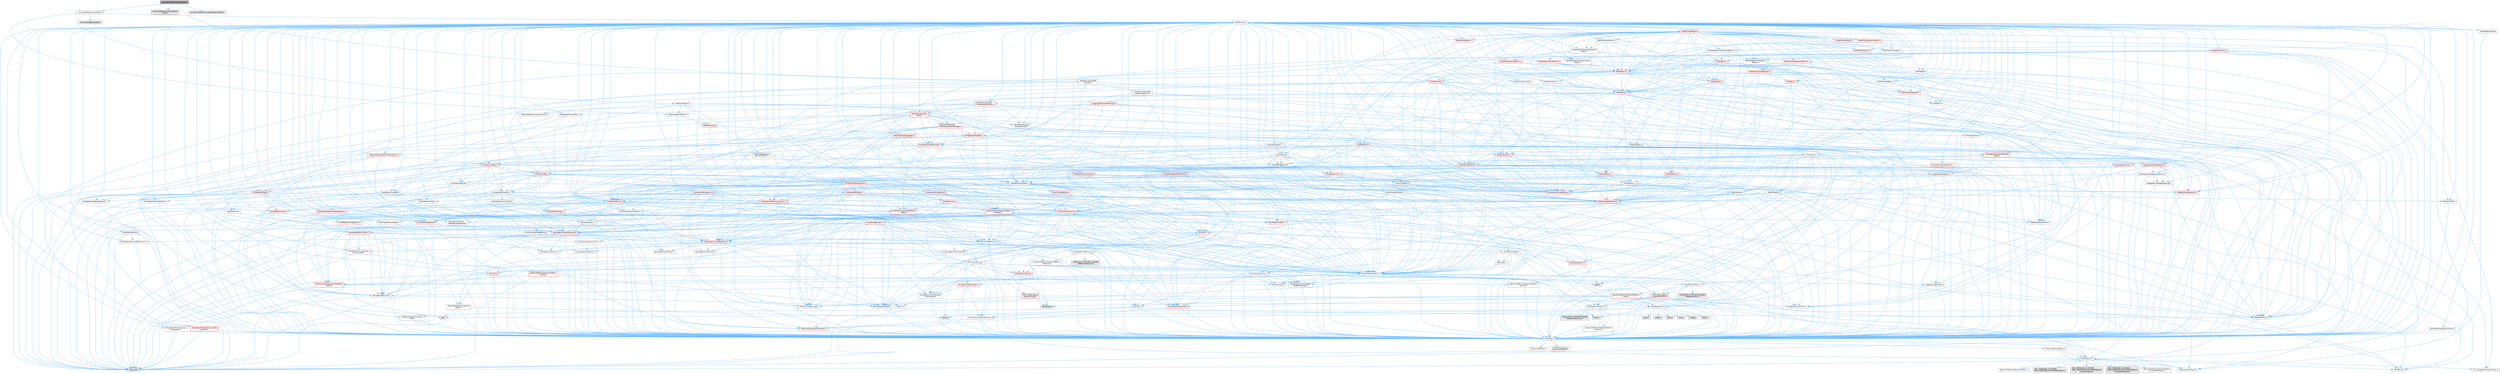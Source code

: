 digraph "SummarizeTraceCommandlet.h"
{
 // INTERACTIVE_SVG=YES
 // LATEX_PDF_SIZE
  bgcolor="transparent";
  edge [fontname=Helvetica,fontsize=10,labelfontname=Helvetica,labelfontsize=10];
  node [fontname=Helvetica,fontsize=10,shape=box,height=0.2,width=0.4];
  Node1 [id="Node000001",label="SummarizeTraceCommandlet.h",height=0.2,width=0.4,color="gray40", fillcolor="grey60", style="filled", fontcolor="black",tooltip=" "];
  Node1 -> Node2 [id="edge1_Node000001_Node000002",color="steelblue1",style="solid",tooltip=" "];
  Node2 [id="Node000002",label="Commandlets/Commandlet.h",height=0.2,width=0.4,color="grey40", fillcolor="white", style="filled",URL="$de/d76/Commandlet_8h.html",tooltip=" "];
  Node2 -> Node3 [id="edge2_Node000002_Node000003",color="steelblue1",style="solid",tooltip=" "];
  Node3 [id="Node000003",label="CoreMinimal.h",height=0.2,width=0.4,color="grey40", fillcolor="white", style="filled",URL="$d7/d67/CoreMinimal_8h.html",tooltip=" "];
  Node3 -> Node4 [id="edge3_Node000003_Node000004",color="steelblue1",style="solid",tooltip=" "];
  Node4 [id="Node000004",label="CoreTypes.h",height=0.2,width=0.4,color="grey40", fillcolor="white", style="filled",URL="$dc/dec/CoreTypes_8h.html",tooltip=" "];
  Node4 -> Node5 [id="edge4_Node000004_Node000005",color="steelblue1",style="solid",tooltip=" "];
  Node5 [id="Node000005",label="HAL/Platform.h",height=0.2,width=0.4,color="grey40", fillcolor="white", style="filled",URL="$d9/dd0/Platform_8h.html",tooltip=" "];
  Node5 -> Node6 [id="edge5_Node000005_Node000006",color="steelblue1",style="solid",tooltip=" "];
  Node6 [id="Node000006",label="Misc/Build.h",height=0.2,width=0.4,color="grey40", fillcolor="white", style="filled",URL="$d3/dbb/Build_8h.html",tooltip=" "];
  Node5 -> Node7 [id="edge6_Node000005_Node000007",color="steelblue1",style="solid",tooltip=" "];
  Node7 [id="Node000007",label="Misc/LargeWorldCoordinates.h",height=0.2,width=0.4,color="grey40", fillcolor="white", style="filled",URL="$d2/dcb/LargeWorldCoordinates_8h.html",tooltip=" "];
  Node5 -> Node8 [id="edge7_Node000005_Node000008",color="steelblue1",style="solid",tooltip=" "];
  Node8 [id="Node000008",label="type_traits",height=0.2,width=0.4,color="grey60", fillcolor="#E0E0E0", style="filled",tooltip=" "];
  Node5 -> Node9 [id="edge8_Node000005_Node000009",color="steelblue1",style="solid",tooltip=" "];
  Node9 [id="Node000009",label="PreprocessorHelpers.h",height=0.2,width=0.4,color="grey40", fillcolor="white", style="filled",URL="$db/ddb/PreprocessorHelpers_8h.html",tooltip=" "];
  Node5 -> Node10 [id="edge9_Node000005_Node000010",color="steelblue1",style="solid",tooltip=" "];
  Node10 [id="Node000010",label="UBT_COMPILED_PLATFORM\l/UBT_COMPILED_PLATFORMPlatform\lCompilerPreSetup.h",height=0.2,width=0.4,color="grey60", fillcolor="#E0E0E0", style="filled",tooltip=" "];
  Node5 -> Node11 [id="edge10_Node000005_Node000011",color="steelblue1",style="solid",tooltip=" "];
  Node11 [id="Node000011",label="GenericPlatform/GenericPlatform\lCompilerPreSetup.h",height=0.2,width=0.4,color="grey40", fillcolor="white", style="filled",URL="$d9/dc8/GenericPlatformCompilerPreSetup_8h.html",tooltip=" "];
  Node5 -> Node12 [id="edge11_Node000005_Node000012",color="steelblue1",style="solid",tooltip=" "];
  Node12 [id="Node000012",label="GenericPlatform/GenericPlatform.h",height=0.2,width=0.4,color="grey40", fillcolor="white", style="filled",URL="$d6/d84/GenericPlatform_8h.html",tooltip=" "];
  Node5 -> Node13 [id="edge12_Node000005_Node000013",color="steelblue1",style="solid",tooltip=" "];
  Node13 [id="Node000013",label="UBT_COMPILED_PLATFORM\l/UBT_COMPILED_PLATFORMPlatform.h",height=0.2,width=0.4,color="grey60", fillcolor="#E0E0E0", style="filled",tooltip=" "];
  Node5 -> Node14 [id="edge13_Node000005_Node000014",color="steelblue1",style="solid",tooltip=" "];
  Node14 [id="Node000014",label="UBT_COMPILED_PLATFORM\l/UBT_COMPILED_PLATFORMPlatform\lCompilerSetup.h",height=0.2,width=0.4,color="grey60", fillcolor="#E0E0E0", style="filled",tooltip=" "];
  Node4 -> Node15 [id="edge14_Node000004_Node000015",color="steelblue1",style="solid",tooltip=" "];
  Node15 [id="Node000015",label="ProfilingDebugging\l/UMemoryDefines.h",height=0.2,width=0.4,color="grey40", fillcolor="white", style="filled",URL="$d2/da2/UMemoryDefines_8h.html",tooltip=" "];
  Node4 -> Node16 [id="edge15_Node000004_Node000016",color="steelblue1",style="solid",tooltip=" "];
  Node16 [id="Node000016",label="Misc/CoreMiscDefines.h",height=0.2,width=0.4,color="grey40", fillcolor="white", style="filled",URL="$da/d38/CoreMiscDefines_8h.html",tooltip=" "];
  Node16 -> Node5 [id="edge16_Node000016_Node000005",color="steelblue1",style="solid",tooltip=" "];
  Node16 -> Node9 [id="edge17_Node000016_Node000009",color="steelblue1",style="solid",tooltip=" "];
  Node4 -> Node17 [id="edge18_Node000004_Node000017",color="steelblue1",style="solid",tooltip=" "];
  Node17 [id="Node000017",label="Misc/CoreDefines.h",height=0.2,width=0.4,color="grey40", fillcolor="white", style="filled",URL="$d3/dd2/CoreDefines_8h.html",tooltip=" "];
  Node3 -> Node18 [id="edge19_Node000003_Node000018",color="steelblue1",style="solid",tooltip=" "];
  Node18 [id="Node000018",label="CoreFwd.h",height=0.2,width=0.4,color="grey40", fillcolor="white", style="filled",URL="$d1/d1e/CoreFwd_8h.html",tooltip=" "];
  Node18 -> Node4 [id="edge20_Node000018_Node000004",color="steelblue1",style="solid",tooltip=" "];
  Node18 -> Node19 [id="edge21_Node000018_Node000019",color="steelblue1",style="solid",tooltip=" "];
  Node19 [id="Node000019",label="Containers/ContainersFwd.h",height=0.2,width=0.4,color="grey40", fillcolor="white", style="filled",URL="$d4/d0a/ContainersFwd_8h.html",tooltip=" "];
  Node19 -> Node5 [id="edge22_Node000019_Node000005",color="steelblue1",style="solid",tooltip=" "];
  Node19 -> Node4 [id="edge23_Node000019_Node000004",color="steelblue1",style="solid",tooltip=" "];
  Node19 -> Node20 [id="edge24_Node000019_Node000020",color="steelblue1",style="solid",tooltip=" "];
  Node20 [id="Node000020",label="Traits/IsContiguousContainer.h",height=0.2,width=0.4,color="red", fillcolor="#FFF0F0", style="filled",URL="$d5/d3c/IsContiguousContainer_8h.html",tooltip=" "];
  Node20 -> Node4 [id="edge25_Node000020_Node000004",color="steelblue1",style="solid",tooltip=" "];
  Node18 -> Node23 [id="edge26_Node000018_Node000023",color="steelblue1",style="solid",tooltip=" "];
  Node23 [id="Node000023",label="Math/MathFwd.h",height=0.2,width=0.4,color="grey40", fillcolor="white", style="filled",URL="$d2/d10/MathFwd_8h.html",tooltip=" "];
  Node23 -> Node5 [id="edge27_Node000023_Node000005",color="steelblue1",style="solid",tooltip=" "];
  Node18 -> Node24 [id="edge28_Node000018_Node000024",color="steelblue1",style="solid",tooltip=" "];
  Node24 [id="Node000024",label="UObject/UObjectHierarchy\lFwd.h",height=0.2,width=0.4,color="grey40", fillcolor="white", style="filled",URL="$d3/d13/UObjectHierarchyFwd_8h.html",tooltip=" "];
  Node3 -> Node24 [id="edge29_Node000003_Node000024",color="steelblue1",style="solid",tooltip=" "];
  Node3 -> Node19 [id="edge30_Node000003_Node000019",color="steelblue1",style="solid",tooltip=" "];
  Node3 -> Node25 [id="edge31_Node000003_Node000025",color="steelblue1",style="solid",tooltip=" "];
  Node25 [id="Node000025",label="Misc/VarArgs.h",height=0.2,width=0.4,color="grey40", fillcolor="white", style="filled",URL="$d5/d6f/VarArgs_8h.html",tooltip=" "];
  Node25 -> Node4 [id="edge32_Node000025_Node000004",color="steelblue1",style="solid",tooltip=" "];
  Node3 -> Node26 [id="edge33_Node000003_Node000026",color="steelblue1",style="solid",tooltip=" "];
  Node26 [id="Node000026",label="Logging/LogVerbosity.h",height=0.2,width=0.4,color="grey40", fillcolor="white", style="filled",URL="$d2/d8f/LogVerbosity_8h.html",tooltip=" "];
  Node26 -> Node4 [id="edge34_Node000026_Node000004",color="steelblue1",style="solid",tooltip=" "];
  Node3 -> Node27 [id="edge35_Node000003_Node000027",color="steelblue1",style="solid",tooltip=" "];
  Node27 [id="Node000027",label="Misc/OutputDevice.h",height=0.2,width=0.4,color="grey40", fillcolor="white", style="filled",URL="$d7/d32/OutputDevice_8h.html",tooltip=" "];
  Node27 -> Node18 [id="edge36_Node000027_Node000018",color="steelblue1",style="solid",tooltip=" "];
  Node27 -> Node4 [id="edge37_Node000027_Node000004",color="steelblue1",style="solid",tooltip=" "];
  Node27 -> Node26 [id="edge38_Node000027_Node000026",color="steelblue1",style="solid",tooltip=" "];
  Node27 -> Node25 [id="edge39_Node000027_Node000025",color="steelblue1",style="solid",tooltip=" "];
  Node27 -> Node28 [id="edge40_Node000027_Node000028",color="steelblue1",style="solid",tooltip=" "];
  Node28 [id="Node000028",label="Templates/IsArrayOrRefOf\lTypeByPredicate.h",height=0.2,width=0.4,color="grey40", fillcolor="white", style="filled",URL="$d6/da1/IsArrayOrRefOfTypeByPredicate_8h.html",tooltip=" "];
  Node28 -> Node4 [id="edge41_Node000028_Node000004",color="steelblue1",style="solid",tooltip=" "];
  Node27 -> Node29 [id="edge42_Node000027_Node000029",color="steelblue1",style="solid",tooltip=" "];
  Node29 [id="Node000029",label="Templates/IsValidVariadic\lFunctionArg.h",height=0.2,width=0.4,color="grey40", fillcolor="white", style="filled",URL="$d0/dc8/IsValidVariadicFunctionArg_8h.html",tooltip=" "];
  Node29 -> Node4 [id="edge43_Node000029_Node000004",color="steelblue1",style="solid",tooltip=" "];
  Node29 -> Node30 [id="edge44_Node000029_Node000030",color="steelblue1",style="solid",tooltip=" "];
  Node30 [id="Node000030",label="IsEnum.h",height=0.2,width=0.4,color="grey40", fillcolor="white", style="filled",URL="$d4/de5/IsEnum_8h.html",tooltip=" "];
  Node29 -> Node8 [id="edge45_Node000029_Node000008",color="steelblue1",style="solid",tooltip=" "];
  Node27 -> Node31 [id="edge46_Node000027_Node000031",color="steelblue1",style="solid",tooltip=" "];
  Node31 [id="Node000031",label="Traits/IsCharEncodingCompatible\lWith.h",height=0.2,width=0.4,color="red", fillcolor="#FFF0F0", style="filled",URL="$df/dd1/IsCharEncodingCompatibleWith_8h.html",tooltip=" "];
  Node31 -> Node8 [id="edge47_Node000031_Node000008",color="steelblue1",style="solid",tooltip=" "];
  Node3 -> Node33 [id="edge48_Node000003_Node000033",color="steelblue1",style="solid",tooltip=" "];
  Node33 [id="Node000033",label="HAL/PlatformCrt.h",height=0.2,width=0.4,color="grey40", fillcolor="white", style="filled",URL="$d8/d75/PlatformCrt_8h.html",tooltip=" "];
  Node33 -> Node34 [id="edge49_Node000033_Node000034",color="steelblue1",style="solid",tooltip=" "];
  Node34 [id="Node000034",label="new",height=0.2,width=0.4,color="grey60", fillcolor="#E0E0E0", style="filled",tooltip=" "];
  Node33 -> Node35 [id="edge50_Node000033_Node000035",color="steelblue1",style="solid",tooltip=" "];
  Node35 [id="Node000035",label="wchar.h",height=0.2,width=0.4,color="grey60", fillcolor="#E0E0E0", style="filled",tooltip=" "];
  Node33 -> Node36 [id="edge51_Node000033_Node000036",color="steelblue1",style="solid",tooltip=" "];
  Node36 [id="Node000036",label="stddef.h",height=0.2,width=0.4,color="grey60", fillcolor="#E0E0E0", style="filled",tooltip=" "];
  Node33 -> Node37 [id="edge52_Node000033_Node000037",color="steelblue1",style="solid",tooltip=" "];
  Node37 [id="Node000037",label="stdlib.h",height=0.2,width=0.4,color="grey60", fillcolor="#E0E0E0", style="filled",tooltip=" "];
  Node33 -> Node38 [id="edge53_Node000033_Node000038",color="steelblue1",style="solid",tooltip=" "];
  Node38 [id="Node000038",label="stdio.h",height=0.2,width=0.4,color="grey60", fillcolor="#E0E0E0", style="filled",tooltip=" "];
  Node33 -> Node39 [id="edge54_Node000033_Node000039",color="steelblue1",style="solid",tooltip=" "];
  Node39 [id="Node000039",label="stdarg.h",height=0.2,width=0.4,color="grey60", fillcolor="#E0E0E0", style="filled",tooltip=" "];
  Node33 -> Node40 [id="edge55_Node000033_Node000040",color="steelblue1",style="solid",tooltip=" "];
  Node40 [id="Node000040",label="math.h",height=0.2,width=0.4,color="grey60", fillcolor="#E0E0E0", style="filled",tooltip=" "];
  Node33 -> Node41 [id="edge56_Node000033_Node000041",color="steelblue1",style="solid",tooltip=" "];
  Node41 [id="Node000041",label="float.h",height=0.2,width=0.4,color="grey60", fillcolor="#E0E0E0", style="filled",tooltip=" "];
  Node33 -> Node42 [id="edge57_Node000033_Node000042",color="steelblue1",style="solid",tooltip=" "];
  Node42 [id="Node000042",label="string.h",height=0.2,width=0.4,color="grey60", fillcolor="#E0E0E0", style="filled",tooltip=" "];
  Node3 -> Node43 [id="edge58_Node000003_Node000043",color="steelblue1",style="solid",tooltip=" "];
  Node43 [id="Node000043",label="HAL/PlatformMisc.h",height=0.2,width=0.4,color="grey40", fillcolor="white", style="filled",URL="$d0/df5/PlatformMisc_8h.html",tooltip=" "];
  Node43 -> Node4 [id="edge59_Node000043_Node000004",color="steelblue1",style="solid",tooltip=" "];
  Node43 -> Node44 [id="edge60_Node000043_Node000044",color="steelblue1",style="solid",tooltip=" "];
  Node44 [id="Node000044",label="GenericPlatform/GenericPlatform\lMisc.h",height=0.2,width=0.4,color="red", fillcolor="#FFF0F0", style="filled",URL="$db/d9a/GenericPlatformMisc_8h.html",tooltip=" "];
  Node44 -> Node45 [id="edge61_Node000044_Node000045",color="steelblue1",style="solid",tooltip=" "];
  Node45 [id="Node000045",label="Containers/StringFwd.h",height=0.2,width=0.4,color="red", fillcolor="#FFF0F0", style="filled",URL="$df/d37/StringFwd_8h.html",tooltip=" "];
  Node45 -> Node4 [id="edge62_Node000045_Node000004",color="steelblue1",style="solid",tooltip=" "];
  Node45 -> Node20 [id="edge63_Node000045_Node000020",color="steelblue1",style="solid",tooltip=" "];
  Node44 -> Node18 [id="edge64_Node000044_Node000018",color="steelblue1",style="solid",tooltip=" "];
  Node44 -> Node4 [id="edge65_Node000044_Node000004",color="steelblue1",style="solid",tooltip=" "];
  Node44 -> Node33 [id="edge66_Node000044_Node000033",color="steelblue1",style="solid",tooltip=" "];
  Node44 -> Node48 [id="edge67_Node000044_Node000048",color="steelblue1",style="solid",tooltip=" "];
  Node48 [id="Node000048",label="Math/NumericLimits.h",height=0.2,width=0.4,color="grey40", fillcolor="white", style="filled",URL="$df/d1b/NumericLimits_8h.html",tooltip=" "];
  Node48 -> Node4 [id="edge68_Node000048_Node000004",color="steelblue1",style="solid",tooltip=" "];
  Node44 -> Node50 [id="edge69_Node000044_Node000050",color="steelblue1",style="solid",tooltip=" "];
  Node50 [id="Node000050",label="Misc/EnumClassFlags.h",height=0.2,width=0.4,color="grey40", fillcolor="white", style="filled",URL="$d8/de7/EnumClassFlags_8h.html",tooltip=" "];
  Node43 -> Node53 [id="edge70_Node000043_Node000053",color="steelblue1",style="solid",tooltip=" "];
  Node53 [id="Node000053",label="COMPILED_PLATFORM_HEADER\l(PlatformMisc.h)",height=0.2,width=0.4,color="grey60", fillcolor="#E0E0E0", style="filled",tooltip=" "];
  Node43 -> Node54 [id="edge71_Node000043_Node000054",color="steelblue1",style="solid",tooltip=" "];
  Node54 [id="Node000054",label="ProfilingDebugging\l/CpuProfilerTrace.h",height=0.2,width=0.4,color="red", fillcolor="#FFF0F0", style="filled",URL="$da/dcb/CpuProfilerTrace_8h.html",tooltip=" "];
  Node54 -> Node4 [id="edge72_Node000054_Node000004",color="steelblue1",style="solid",tooltip=" "];
  Node54 -> Node19 [id="edge73_Node000054_Node000019",color="steelblue1",style="solid",tooltip=" "];
  Node54 -> Node55 [id="edge74_Node000054_Node000055",color="steelblue1",style="solid",tooltip=" "];
  Node55 [id="Node000055",label="HAL/PlatformAtomics.h",height=0.2,width=0.4,color="grey40", fillcolor="white", style="filled",URL="$d3/d36/PlatformAtomics_8h.html",tooltip=" "];
  Node55 -> Node4 [id="edge75_Node000055_Node000004",color="steelblue1",style="solid",tooltip=" "];
  Node55 -> Node56 [id="edge76_Node000055_Node000056",color="steelblue1",style="solid",tooltip=" "];
  Node56 [id="Node000056",label="GenericPlatform/GenericPlatform\lAtomics.h",height=0.2,width=0.4,color="grey40", fillcolor="white", style="filled",URL="$da/d72/GenericPlatformAtomics_8h.html",tooltip=" "];
  Node56 -> Node4 [id="edge77_Node000056_Node000004",color="steelblue1",style="solid",tooltip=" "];
  Node55 -> Node57 [id="edge78_Node000055_Node000057",color="steelblue1",style="solid",tooltip=" "];
  Node57 [id="Node000057",label="COMPILED_PLATFORM_HEADER\l(PlatformAtomics.h)",height=0.2,width=0.4,color="grey60", fillcolor="#E0E0E0", style="filled",tooltip=" "];
  Node54 -> Node9 [id="edge79_Node000054_Node000009",color="steelblue1",style="solid",tooltip=" "];
  Node54 -> Node6 [id="edge80_Node000054_Node000006",color="steelblue1",style="solid",tooltip=" "];
  Node54 -> Node61 [id="edge81_Node000054_Node000061",color="steelblue1",style="solid",tooltip=" "];
  Node61 [id="Node000061",label="Trace/Trace.h",height=0.2,width=0.4,color="grey60", fillcolor="#E0E0E0", style="filled",tooltip=" "];
  Node3 -> Node62 [id="edge82_Node000003_Node000062",color="steelblue1",style="solid",tooltip=" "];
  Node62 [id="Node000062",label="Misc/AssertionMacros.h",height=0.2,width=0.4,color="grey40", fillcolor="white", style="filled",URL="$d0/dfa/AssertionMacros_8h.html",tooltip=" "];
  Node62 -> Node4 [id="edge83_Node000062_Node000004",color="steelblue1",style="solid",tooltip=" "];
  Node62 -> Node5 [id="edge84_Node000062_Node000005",color="steelblue1",style="solid",tooltip=" "];
  Node62 -> Node43 [id="edge85_Node000062_Node000043",color="steelblue1",style="solid",tooltip=" "];
  Node62 -> Node9 [id="edge86_Node000062_Node000009",color="steelblue1",style="solid",tooltip=" "];
  Node62 -> Node63 [id="edge87_Node000062_Node000063",color="steelblue1",style="solid",tooltip=" "];
  Node63 [id="Node000063",label="Templates/EnableIf.h",height=0.2,width=0.4,color="grey40", fillcolor="white", style="filled",URL="$d7/d60/EnableIf_8h.html",tooltip=" "];
  Node63 -> Node4 [id="edge88_Node000063_Node000004",color="steelblue1",style="solid",tooltip=" "];
  Node62 -> Node28 [id="edge89_Node000062_Node000028",color="steelblue1",style="solid",tooltip=" "];
  Node62 -> Node29 [id="edge90_Node000062_Node000029",color="steelblue1",style="solid",tooltip=" "];
  Node62 -> Node31 [id="edge91_Node000062_Node000031",color="steelblue1",style="solid",tooltip=" "];
  Node62 -> Node25 [id="edge92_Node000062_Node000025",color="steelblue1",style="solid",tooltip=" "];
  Node62 -> Node64 [id="edge93_Node000062_Node000064",color="steelblue1",style="solid",tooltip=" "];
  Node64 [id="Node000064",label="String/FormatStringSan.h",height=0.2,width=0.4,color="red", fillcolor="#FFF0F0", style="filled",URL="$d3/d8b/FormatStringSan_8h.html",tooltip=" "];
  Node64 -> Node8 [id="edge94_Node000064_Node000008",color="steelblue1",style="solid",tooltip=" "];
  Node64 -> Node4 [id="edge95_Node000064_Node000004",color="steelblue1",style="solid",tooltip=" "];
  Node64 -> Node65 [id="edge96_Node000064_Node000065",color="steelblue1",style="solid",tooltip=" "];
  Node65 [id="Node000065",label="Templates/Requires.h",height=0.2,width=0.4,color="grey40", fillcolor="white", style="filled",URL="$dc/d96/Requires_8h.html",tooltip=" "];
  Node65 -> Node63 [id="edge97_Node000065_Node000063",color="steelblue1",style="solid",tooltip=" "];
  Node65 -> Node8 [id="edge98_Node000065_Node000008",color="steelblue1",style="solid",tooltip=" "];
  Node64 -> Node29 [id="edge99_Node000064_Node000029",color="steelblue1",style="solid",tooltip=" "];
  Node64 -> Node19 [id="edge100_Node000064_Node000019",color="steelblue1",style="solid",tooltip=" "];
  Node62 -> Node70 [id="edge101_Node000062_Node000070",color="steelblue1",style="solid",tooltip=" "];
  Node70 [id="Node000070",label="atomic",height=0.2,width=0.4,color="grey60", fillcolor="#E0E0E0", style="filled",tooltip=" "];
  Node3 -> Node71 [id="edge102_Node000003_Node000071",color="steelblue1",style="solid",tooltip=" "];
  Node71 [id="Node000071",label="Templates/IsPointer.h",height=0.2,width=0.4,color="grey40", fillcolor="white", style="filled",URL="$d7/d05/IsPointer_8h.html",tooltip=" "];
  Node71 -> Node4 [id="edge103_Node000071_Node000004",color="steelblue1",style="solid",tooltip=" "];
  Node3 -> Node72 [id="edge104_Node000003_Node000072",color="steelblue1",style="solid",tooltip=" "];
  Node72 [id="Node000072",label="HAL/PlatformMemory.h",height=0.2,width=0.4,color="grey40", fillcolor="white", style="filled",URL="$de/d68/PlatformMemory_8h.html",tooltip=" "];
  Node72 -> Node4 [id="edge105_Node000072_Node000004",color="steelblue1",style="solid",tooltip=" "];
  Node72 -> Node73 [id="edge106_Node000072_Node000073",color="steelblue1",style="solid",tooltip=" "];
  Node73 [id="Node000073",label="GenericPlatform/GenericPlatform\lMemory.h",height=0.2,width=0.4,color="grey40", fillcolor="white", style="filled",URL="$dd/d22/GenericPlatformMemory_8h.html",tooltip=" "];
  Node73 -> Node18 [id="edge107_Node000073_Node000018",color="steelblue1",style="solid",tooltip=" "];
  Node73 -> Node4 [id="edge108_Node000073_Node000004",color="steelblue1",style="solid",tooltip=" "];
  Node73 -> Node74 [id="edge109_Node000073_Node000074",color="steelblue1",style="solid",tooltip=" "];
  Node74 [id="Node000074",label="HAL/PlatformString.h",height=0.2,width=0.4,color="red", fillcolor="#FFF0F0", style="filled",URL="$db/db5/PlatformString_8h.html",tooltip=" "];
  Node74 -> Node4 [id="edge110_Node000074_Node000004",color="steelblue1",style="solid",tooltip=" "];
  Node73 -> Node42 [id="edge111_Node000073_Node000042",color="steelblue1",style="solid",tooltip=" "];
  Node73 -> Node35 [id="edge112_Node000073_Node000035",color="steelblue1",style="solid",tooltip=" "];
  Node72 -> Node76 [id="edge113_Node000072_Node000076",color="steelblue1",style="solid",tooltip=" "];
  Node76 [id="Node000076",label="COMPILED_PLATFORM_HEADER\l(PlatformMemory.h)",height=0.2,width=0.4,color="grey60", fillcolor="#E0E0E0", style="filled",tooltip=" "];
  Node3 -> Node55 [id="edge114_Node000003_Node000055",color="steelblue1",style="solid",tooltip=" "];
  Node3 -> Node77 [id="edge115_Node000003_Node000077",color="steelblue1",style="solid",tooltip=" "];
  Node77 [id="Node000077",label="Misc/Exec.h",height=0.2,width=0.4,color="grey40", fillcolor="white", style="filled",URL="$de/ddb/Exec_8h.html",tooltip=" "];
  Node77 -> Node4 [id="edge116_Node000077_Node000004",color="steelblue1",style="solid",tooltip=" "];
  Node77 -> Node62 [id="edge117_Node000077_Node000062",color="steelblue1",style="solid",tooltip=" "];
  Node3 -> Node78 [id="edge118_Node000003_Node000078",color="steelblue1",style="solid",tooltip=" "];
  Node78 [id="Node000078",label="HAL/MemoryBase.h",height=0.2,width=0.4,color="grey40", fillcolor="white", style="filled",URL="$d6/d9f/MemoryBase_8h.html",tooltip=" "];
  Node78 -> Node4 [id="edge119_Node000078_Node000004",color="steelblue1",style="solid",tooltip=" "];
  Node78 -> Node55 [id="edge120_Node000078_Node000055",color="steelblue1",style="solid",tooltip=" "];
  Node78 -> Node33 [id="edge121_Node000078_Node000033",color="steelblue1",style="solid",tooltip=" "];
  Node78 -> Node77 [id="edge122_Node000078_Node000077",color="steelblue1",style="solid",tooltip=" "];
  Node78 -> Node27 [id="edge123_Node000078_Node000027",color="steelblue1",style="solid",tooltip=" "];
  Node78 -> Node79 [id="edge124_Node000078_Node000079",color="steelblue1",style="solid",tooltip=" "];
  Node79 [id="Node000079",label="Templates/Atomic.h",height=0.2,width=0.4,color="red", fillcolor="#FFF0F0", style="filled",URL="$d3/d91/Atomic_8h.html",tooltip=" "];
  Node79 -> Node70 [id="edge125_Node000079_Node000070",color="steelblue1",style="solid",tooltip=" "];
  Node3 -> Node88 [id="edge126_Node000003_Node000088",color="steelblue1",style="solid",tooltip=" "];
  Node88 [id="Node000088",label="HAL/UnrealMemory.h",height=0.2,width=0.4,color="grey40", fillcolor="white", style="filled",URL="$d9/d96/UnrealMemory_8h.html",tooltip=" "];
  Node88 -> Node4 [id="edge127_Node000088_Node000004",color="steelblue1",style="solid",tooltip=" "];
  Node88 -> Node73 [id="edge128_Node000088_Node000073",color="steelblue1",style="solid",tooltip=" "];
  Node88 -> Node78 [id="edge129_Node000088_Node000078",color="steelblue1",style="solid",tooltip=" "];
  Node88 -> Node72 [id="edge130_Node000088_Node000072",color="steelblue1",style="solid",tooltip=" "];
  Node88 -> Node89 [id="edge131_Node000088_Node000089",color="steelblue1",style="solid",tooltip=" "];
  Node89 [id="Node000089",label="ProfilingDebugging\l/MemoryTrace.h",height=0.2,width=0.4,color="red", fillcolor="#FFF0F0", style="filled",URL="$da/dd7/MemoryTrace_8h.html",tooltip=" "];
  Node89 -> Node5 [id="edge132_Node000089_Node000005",color="steelblue1",style="solid",tooltip=" "];
  Node89 -> Node50 [id="edge133_Node000089_Node000050",color="steelblue1",style="solid",tooltip=" "];
  Node89 -> Node61 [id="edge134_Node000089_Node000061",color="steelblue1",style="solid",tooltip=" "];
  Node88 -> Node71 [id="edge135_Node000088_Node000071",color="steelblue1",style="solid",tooltip=" "];
  Node3 -> Node90 [id="edge136_Node000003_Node000090",color="steelblue1",style="solid",tooltip=" "];
  Node90 [id="Node000090",label="Templates/IsArithmetic.h",height=0.2,width=0.4,color="grey40", fillcolor="white", style="filled",URL="$d2/d5d/IsArithmetic_8h.html",tooltip=" "];
  Node90 -> Node4 [id="edge137_Node000090_Node000004",color="steelblue1",style="solid",tooltip=" "];
  Node3 -> Node84 [id="edge138_Node000003_Node000084",color="steelblue1",style="solid",tooltip=" "];
  Node84 [id="Node000084",label="Templates/AndOrNot.h",height=0.2,width=0.4,color="grey40", fillcolor="white", style="filled",URL="$db/d0a/AndOrNot_8h.html",tooltip=" "];
  Node84 -> Node4 [id="edge139_Node000084_Node000004",color="steelblue1",style="solid",tooltip=" "];
  Node3 -> Node91 [id="edge140_Node000003_Node000091",color="steelblue1",style="solid",tooltip=" "];
  Node91 [id="Node000091",label="Templates/IsPODType.h",height=0.2,width=0.4,color="grey40", fillcolor="white", style="filled",URL="$d7/db1/IsPODType_8h.html",tooltip=" "];
  Node91 -> Node4 [id="edge141_Node000091_Node000004",color="steelblue1",style="solid",tooltip=" "];
  Node3 -> Node92 [id="edge142_Node000003_Node000092",color="steelblue1",style="solid",tooltip=" "];
  Node92 [id="Node000092",label="Templates/IsUECoreType.h",height=0.2,width=0.4,color="grey40", fillcolor="white", style="filled",URL="$d1/db8/IsUECoreType_8h.html",tooltip=" "];
  Node92 -> Node4 [id="edge143_Node000092_Node000004",color="steelblue1",style="solid",tooltip=" "];
  Node92 -> Node8 [id="edge144_Node000092_Node000008",color="steelblue1",style="solid",tooltip=" "];
  Node3 -> Node85 [id="edge145_Node000003_Node000085",color="steelblue1",style="solid",tooltip=" "];
  Node85 [id="Node000085",label="Templates/IsTriviallyCopy\lConstructible.h",height=0.2,width=0.4,color="grey40", fillcolor="white", style="filled",URL="$d3/d78/IsTriviallyCopyConstructible_8h.html",tooltip=" "];
  Node85 -> Node4 [id="edge146_Node000085_Node000004",color="steelblue1",style="solid",tooltip=" "];
  Node85 -> Node8 [id="edge147_Node000085_Node000008",color="steelblue1",style="solid",tooltip=" "];
  Node3 -> Node93 [id="edge148_Node000003_Node000093",color="steelblue1",style="solid",tooltip=" "];
  Node93 [id="Node000093",label="Templates/UnrealTypeTraits.h",height=0.2,width=0.4,color="red", fillcolor="#FFF0F0", style="filled",URL="$d2/d2d/UnrealTypeTraits_8h.html",tooltip=" "];
  Node93 -> Node4 [id="edge149_Node000093_Node000004",color="steelblue1",style="solid",tooltip=" "];
  Node93 -> Node71 [id="edge150_Node000093_Node000071",color="steelblue1",style="solid",tooltip=" "];
  Node93 -> Node62 [id="edge151_Node000093_Node000062",color="steelblue1",style="solid",tooltip=" "];
  Node93 -> Node84 [id="edge152_Node000093_Node000084",color="steelblue1",style="solid",tooltip=" "];
  Node93 -> Node63 [id="edge153_Node000093_Node000063",color="steelblue1",style="solid",tooltip=" "];
  Node93 -> Node90 [id="edge154_Node000093_Node000090",color="steelblue1",style="solid",tooltip=" "];
  Node93 -> Node30 [id="edge155_Node000093_Node000030",color="steelblue1",style="solid",tooltip=" "];
  Node93 -> Node91 [id="edge156_Node000093_Node000091",color="steelblue1",style="solid",tooltip=" "];
  Node93 -> Node92 [id="edge157_Node000093_Node000092",color="steelblue1",style="solid",tooltip=" "];
  Node93 -> Node85 [id="edge158_Node000093_Node000085",color="steelblue1",style="solid",tooltip=" "];
  Node3 -> Node63 [id="edge159_Node000003_Node000063",color="steelblue1",style="solid",tooltip=" "];
  Node3 -> Node95 [id="edge160_Node000003_Node000095",color="steelblue1",style="solid",tooltip=" "];
  Node95 [id="Node000095",label="Templates/RemoveReference.h",height=0.2,width=0.4,color="grey40", fillcolor="white", style="filled",URL="$da/dbe/RemoveReference_8h.html",tooltip=" "];
  Node95 -> Node4 [id="edge161_Node000095_Node000004",color="steelblue1",style="solid",tooltip=" "];
  Node3 -> Node96 [id="edge162_Node000003_Node000096",color="steelblue1",style="solid",tooltip=" "];
  Node96 [id="Node000096",label="Templates/IntegralConstant.h",height=0.2,width=0.4,color="grey40", fillcolor="white", style="filled",URL="$db/d1b/IntegralConstant_8h.html",tooltip=" "];
  Node96 -> Node4 [id="edge163_Node000096_Node000004",color="steelblue1",style="solid",tooltip=" "];
  Node3 -> Node97 [id="edge164_Node000003_Node000097",color="steelblue1",style="solid",tooltip=" "];
  Node97 [id="Node000097",label="Templates/IsClass.h",height=0.2,width=0.4,color="grey40", fillcolor="white", style="filled",URL="$db/dcb/IsClass_8h.html",tooltip=" "];
  Node97 -> Node4 [id="edge165_Node000097_Node000004",color="steelblue1",style="solid",tooltip=" "];
  Node3 -> Node98 [id="edge166_Node000003_Node000098",color="steelblue1",style="solid",tooltip=" "];
  Node98 [id="Node000098",label="Templates/TypeCompatible\lBytes.h",height=0.2,width=0.4,color="grey40", fillcolor="white", style="filled",URL="$df/d0a/TypeCompatibleBytes_8h.html",tooltip=" "];
  Node98 -> Node4 [id="edge167_Node000098_Node000004",color="steelblue1",style="solid",tooltip=" "];
  Node98 -> Node42 [id="edge168_Node000098_Node000042",color="steelblue1",style="solid",tooltip=" "];
  Node98 -> Node34 [id="edge169_Node000098_Node000034",color="steelblue1",style="solid",tooltip=" "];
  Node98 -> Node8 [id="edge170_Node000098_Node000008",color="steelblue1",style="solid",tooltip=" "];
  Node3 -> Node20 [id="edge171_Node000003_Node000020",color="steelblue1",style="solid",tooltip=" "];
  Node3 -> Node99 [id="edge172_Node000003_Node000099",color="steelblue1",style="solid",tooltip=" "];
  Node99 [id="Node000099",label="Templates/UnrealTemplate.h",height=0.2,width=0.4,color="red", fillcolor="#FFF0F0", style="filled",URL="$d4/d24/UnrealTemplate_8h.html",tooltip=" "];
  Node99 -> Node4 [id="edge173_Node000099_Node000004",color="steelblue1",style="solid",tooltip=" "];
  Node99 -> Node71 [id="edge174_Node000099_Node000071",color="steelblue1",style="solid",tooltip=" "];
  Node99 -> Node88 [id="edge175_Node000099_Node000088",color="steelblue1",style="solid",tooltip=" "];
  Node99 -> Node93 [id="edge176_Node000099_Node000093",color="steelblue1",style="solid",tooltip=" "];
  Node99 -> Node95 [id="edge177_Node000099_Node000095",color="steelblue1",style="solid",tooltip=" "];
  Node99 -> Node65 [id="edge178_Node000099_Node000065",color="steelblue1",style="solid",tooltip=" "];
  Node99 -> Node98 [id="edge179_Node000099_Node000098",color="steelblue1",style="solid",tooltip=" "];
  Node99 -> Node20 [id="edge180_Node000099_Node000020",color="steelblue1",style="solid",tooltip=" "];
  Node99 -> Node8 [id="edge181_Node000099_Node000008",color="steelblue1",style="solid",tooltip=" "];
  Node3 -> Node48 [id="edge182_Node000003_Node000048",color="steelblue1",style="solid",tooltip=" "];
  Node3 -> Node103 [id="edge183_Node000003_Node000103",color="steelblue1",style="solid",tooltip=" "];
  Node103 [id="Node000103",label="HAL/PlatformMath.h",height=0.2,width=0.4,color="red", fillcolor="#FFF0F0", style="filled",URL="$dc/d53/PlatformMath_8h.html",tooltip=" "];
  Node103 -> Node4 [id="edge184_Node000103_Node000004",color="steelblue1",style="solid",tooltip=" "];
  Node3 -> Node86 [id="edge185_Node000003_Node000086",color="steelblue1",style="solid",tooltip=" "];
  Node86 [id="Node000086",label="Templates/IsTriviallyCopy\lAssignable.h",height=0.2,width=0.4,color="grey40", fillcolor="white", style="filled",URL="$d2/df2/IsTriviallyCopyAssignable_8h.html",tooltip=" "];
  Node86 -> Node4 [id="edge186_Node000086_Node000004",color="steelblue1",style="solid",tooltip=" "];
  Node86 -> Node8 [id="edge187_Node000086_Node000008",color="steelblue1",style="solid",tooltip=" "];
  Node3 -> Node111 [id="edge188_Node000003_Node000111",color="steelblue1",style="solid",tooltip=" "];
  Node111 [id="Node000111",label="Templates/MemoryOps.h",height=0.2,width=0.4,color="red", fillcolor="#FFF0F0", style="filled",URL="$db/dea/MemoryOps_8h.html",tooltip=" "];
  Node111 -> Node4 [id="edge189_Node000111_Node000004",color="steelblue1",style="solid",tooltip=" "];
  Node111 -> Node88 [id="edge190_Node000111_Node000088",color="steelblue1",style="solid",tooltip=" "];
  Node111 -> Node86 [id="edge191_Node000111_Node000086",color="steelblue1",style="solid",tooltip=" "];
  Node111 -> Node85 [id="edge192_Node000111_Node000085",color="steelblue1",style="solid",tooltip=" "];
  Node111 -> Node65 [id="edge193_Node000111_Node000065",color="steelblue1",style="solid",tooltip=" "];
  Node111 -> Node93 [id="edge194_Node000111_Node000093",color="steelblue1",style="solid",tooltip=" "];
  Node111 -> Node34 [id="edge195_Node000111_Node000034",color="steelblue1",style="solid",tooltip=" "];
  Node111 -> Node8 [id="edge196_Node000111_Node000008",color="steelblue1",style="solid",tooltip=" "];
  Node3 -> Node112 [id="edge197_Node000003_Node000112",color="steelblue1",style="solid",tooltip=" "];
  Node112 [id="Node000112",label="Containers/ContainerAllocation\lPolicies.h",height=0.2,width=0.4,color="red", fillcolor="#FFF0F0", style="filled",URL="$d7/dff/ContainerAllocationPolicies_8h.html",tooltip=" "];
  Node112 -> Node4 [id="edge198_Node000112_Node000004",color="steelblue1",style="solid",tooltip=" "];
  Node112 -> Node112 [id="edge199_Node000112_Node000112",color="steelblue1",style="solid",tooltip=" "];
  Node112 -> Node103 [id="edge200_Node000112_Node000103",color="steelblue1",style="solid",tooltip=" "];
  Node112 -> Node88 [id="edge201_Node000112_Node000088",color="steelblue1",style="solid",tooltip=" "];
  Node112 -> Node48 [id="edge202_Node000112_Node000048",color="steelblue1",style="solid",tooltip=" "];
  Node112 -> Node62 [id="edge203_Node000112_Node000062",color="steelblue1",style="solid",tooltip=" "];
  Node112 -> Node111 [id="edge204_Node000112_Node000111",color="steelblue1",style="solid",tooltip=" "];
  Node112 -> Node98 [id="edge205_Node000112_Node000098",color="steelblue1",style="solid",tooltip=" "];
  Node112 -> Node8 [id="edge206_Node000112_Node000008",color="steelblue1",style="solid",tooltip=" "];
  Node3 -> Node115 [id="edge207_Node000003_Node000115",color="steelblue1",style="solid",tooltip=" "];
  Node115 [id="Node000115",label="Templates/IsEnumClass.h",height=0.2,width=0.4,color="grey40", fillcolor="white", style="filled",URL="$d7/d15/IsEnumClass_8h.html",tooltip=" "];
  Node115 -> Node4 [id="edge208_Node000115_Node000004",color="steelblue1",style="solid",tooltip=" "];
  Node115 -> Node84 [id="edge209_Node000115_Node000084",color="steelblue1",style="solid",tooltip=" "];
  Node3 -> Node116 [id="edge210_Node000003_Node000116",color="steelblue1",style="solid",tooltip=" "];
  Node116 [id="Node000116",label="HAL/PlatformProperties.h",height=0.2,width=0.4,color="red", fillcolor="#FFF0F0", style="filled",URL="$d9/db0/PlatformProperties_8h.html",tooltip=" "];
  Node116 -> Node4 [id="edge211_Node000116_Node000004",color="steelblue1",style="solid",tooltip=" "];
  Node3 -> Node119 [id="edge212_Node000003_Node000119",color="steelblue1",style="solid",tooltip=" "];
  Node119 [id="Node000119",label="Misc/EngineVersionBase.h",height=0.2,width=0.4,color="grey40", fillcolor="white", style="filled",URL="$d5/d2b/EngineVersionBase_8h.html",tooltip=" "];
  Node119 -> Node4 [id="edge213_Node000119_Node000004",color="steelblue1",style="solid",tooltip=" "];
  Node3 -> Node120 [id="edge214_Node000003_Node000120",color="steelblue1",style="solid",tooltip=" "];
  Node120 [id="Node000120",label="Internationalization\l/TextNamespaceFwd.h",height=0.2,width=0.4,color="grey40", fillcolor="white", style="filled",URL="$d8/d97/TextNamespaceFwd_8h.html",tooltip=" "];
  Node120 -> Node4 [id="edge215_Node000120_Node000004",color="steelblue1",style="solid",tooltip=" "];
  Node3 -> Node121 [id="edge216_Node000003_Node000121",color="steelblue1",style="solid",tooltip=" "];
  Node121 [id="Node000121",label="Serialization/Archive.h",height=0.2,width=0.4,color="red", fillcolor="#FFF0F0", style="filled",URL="$d7/d3b/Archive_8h.html",tooltip=" "];
  Node121 -> Node18 [id="edge217_Node000121_Node000018",color="steelblue1",style="solid",tooltip=" "];
  Node121 -> Node4 [id="edge218_Node000121_Node000004",color="steelblue1",style="solid",tooltip=" "];
  Node121 -> Node116 [id="edge219_Node000121_Node000116",color="steelblue1",style="solid",tooltip=" "];
  Node121 -> Node120 [id="edge220_Node000121_Node000120",color="steelblue1",style="solid",tooltip=" "];
  Node121 -> Node23 [id="edge221_Node000121_Node000023",color="steelblue1",style="solid",tooltip=" "];
  Node121 -> Node62 [id="edge222_Node000121_Node000062",color="steelblue1",style="solid",tooltip=" "];
  Node121 -> Node6 [id="edge223_Node000121_Node000006",color="steelblue1",style="solid",tooltip=" "];
  Node121 -> Node119 [id="edge224_Node000121_Node000119",color="steelblue1",style="solid",tooltip=" "];
  Node121 -> Node25 [id="edge225_Node000121_Node000025",color="steelblue1",style="solid",tooltip=" "];
  Node121 -> Node63 [id="edge226_Node000121_Node000063",color="steelblue1",style="solid",tooltip=" "];
  Node121 -> Node28 [id="edge227_Node000121_Node000028",color="steelblue1",style="solid",tooltip=" "];
  Node121 -> Node115 [id="edge228_Node000121_Node000115",color="steelblue1",style="solid",tooltip=" "];
  Node121 -> Node29 [id="edge229_Node000121_Node000029",color="steelblue1",style="solid",tooltip=" "];
  Node121 -> Node99 [id="edge230_Node000121_Node000099",color="steelblue1",style="solid",tooltip=" "];
  Node121 -> Node31 [id="edge231_Node000121_Node000031",color="steelblue1",style="solid",tooltip=" "];
  Node121 -> Node124 [id="edge232_Node000121_Node000124",color="steelblue1",style="solid",tooltip=" "];
  Node124 [id="Node000124",label="UObject/ObjectVersion.h",height=0.2,width=0.4,color="grey40", fillcolor="white", style="filled",URL="$da/d63/ObjectVersion_8h.html",tooltip=" "];
  Node124 -> Node4 [id="edge233_Node000124_Node000004",color="steelblue1",style="solid",tooltip=" "];
  Node3 -> Node125 [id="edge234_Node000003_Node000125",color="steelblue1",style="solid",tooltip=" "];
  Node125 [id="Node000125",label="Templates/Less.h",height=0.2,width=0.4,color="grey40", fillcolor="white", style="filled",URL="$de/dc8/Less_8h.html",tooltip=" "];
  Node125 -> Node4 [id="edge235_Node000125_Node000004",color="steelblue1",style="solid",tooltip=" "];
  Node125 -> Node99 [id="edge236_Node000125_Node000099",color="steelblue1",style="solid",tooltip=" "];
  Node3 -> Node126 [id="edge237_Node000003_Node000126",color="steelblue1",style="solid",tooltip=" "];
  Node126 [id="Node000126",label="Templates/Sorting.h",height=0.2,width=0.4,color="red", fillcolor="#FFF0F0", style="filled",URL="$d3/d9e/Sorting_8h.html",tooltip=" "];
  Node126 -> Node4 [id="edge238_Node000126_Node000004",color="steelblue1",style="solid",tooltip=" "];
  Node126 -> Node103 [id="edge239_Node000126_Node000103",color="steelblue1",style="solid",tooltip=" "];
  Node126 -> Node125 [id="edge240_Node000126_Node000125",color="steelblue1",style="solid",tooltip=" "];
  Node3 -> Node137 [id="edge241_Node000003_Node000137",color="steelblue1",style="solid",tooltip=" "];
  Node137 [id="Node000137",label="Misc/Char.h",height=0.2,width=0.4,color="red", fillcolor="#FFF0F0", style="filled",URL="$d0/d58/Char_8h.html",tooltip=" "];
  Node137 -> Node4 [id="edge242_Node000137_Node000004",color="steelblue1",style="solid",tooltip=" "];
  Node137 -> Node8 [id="edge243_Node000137_Node000008",color="steelblue1",style="solid",tooltip=" "];
  Node3 -> Node140 [id="edge244_Node000003_Node000140",color="steelblue1",style="solid",tooltip=" "];
  Node140 [id="Node000140",label="GenericPlatform/GenericPlatform\lStricmp.h",height=0.2,width=0.4,color="grey40", fillcolor="white", style="filled",URL="$d2/d86/GenericPlatformStricmp_8h.html",tooltip=" "];
  Node140 -> Node4 [id="edge245_Node000140_Node000004",color="steelblue1",style="solid",tooltip=" "];
  Node3 -> Node141 [id="edge246_Node000003_Node000141",color="steelblue1",style="solid",tooltip=" "];
  Node141 [id="Node000141",label="GenericPlatform/GenericPlatform\lString.h",height=0.2,width=0.4,color="red", fillcolor="#FFF0F0", style="filled",URL="$dd/d20/GenericPlatformString_8h.html",tooltip=" "];
  Node141 -> Node4 [id="edge247_Node000141_Node000004",color="steelblue1",style="solid",tooltip=" "];
  Node141 -> Node140 [id="edge248_Node000141_Node000140",color="steelblue1",style="solid",tooltip=" "];
  Node141 -> Node63 [id="edge249_Node000141_Node000063",color="steelblue1",style="solid",tooltip=" "];
  Node141 -> Node31 [id="edge250_Node000141_Node000031",color="steelblue1",style="solid",tooltip=" "];
  Node141 -> Node8 [id="edge251_Node000141_Node000008",color="steelblue1",style="solid",tooltip=" "];
  Node3 -> Node74 [id="edge252_Node000003_Node000074",color="steelblue1",style="solid",tooltip=" "];
  Node3 -> Node144 [id="edge253_Node000003_Node000144",color="steelblue1",style="solid",tooltip=" "];
  Node144 [id="Node000144",label="Misc/CString.h",height=0.2,width=0.4,color="grey40", fillcolor="white", style="filled",URL="$d2/d49/CString_8h.html",tooltip=" "];
  Node144 -> Node4 [id="edge254_Node000144_Node000004",color="steelblue1",style="solid",tooltip=" "];
  Node144 -> Node33 [id="edge255_Node000144_Node000033",color="steelblue1",style="solid",tooltip=" "];
  Node144 -> Node74 [id="edge256_Node000144_Node000074",color="steelblue1",style="solid",tooltip=" "];
  Node144 -> Node62 [id="edge257_Node000144_Node000062",color="steelblue1",style="solid",tooltip=" "];
  Node144 -> Node137 [id="edge258_Node000144_Node000137",color="steelblue1",style="solid",tooltip=" "];
  Node144 -> Node25 [id="edge259_Node000144_Node000025",color="steelblue1",style="solid",tooltip=" "];
  Node144 -> Node28 [id="edge260_Node000144_Node000028",color="steelblue1",style="solid",tooltip=" "];
  Node144 -> Node29 [id="edge261_Node000144_Node000029",color="steelblue1",style="solid",tooltip=" "];
  Node144 -> Node31 [id="edge262_Node000144_Node000031",color="steelblue1",style="solid",tooltip=" "];
  Node3 -> Node145 [id="edge263_Node000003_Node000145",color="steelblue1",style="solid",tooltip=" "];
  Node145 [id="Node000145",label="Misc/Crc.h",height=0.2,width=0.4,color="red", fillcolor="#FFF0F0", style="filled",URL="$d4/dd2/Crc_8h.html",tooltip=" "];
  Node145 -> Node4 [id="edge264_Node000145_Node000004",color="steelblue1",style="solid",tooltip=" "];
  Node145 -> Node74 [id="edge265_Node000145_Node000074",color="steelblue1",style="solid",tooltip=" "];
  Node145 -> Node62 [id="edge266_Node000145_Node000062",color="steelblue1",style="solid",tooltip=" "];
  Node145 -> Node144 [id="edge267_Node000145_Node000144",color="steelblue1",style="solid",tooltip=" "];
  Node145 -> Node137 [id="edge268_Node000145_Node000137",color="steelblue1",style="solid",tooltip=" "];
  Node145 -> Node93 [id="edge269_Node000145_Node000093",color="steelblue1",style="solid",tooltip=" "];
  Node3 -> Node136 [id="edge270_Node000003_Node000136",color="steelblue1",style="solid",tooltip=" "];
  Node136 [id="Node000136",label="Math/UnrealMathUtility.h",height=0.2,width=0.4,color="red", fillcolor="#FFF0F0", style="filled",URL="$db/db8/UnrealMathUtility_8h.html",tooltip=" "];
  Node136 -> Node4 [id="edge271_Node000136_Node000004",color="steelblue1",style="solid",tooltip=" "];
  Node136 -> Node62 [id="edge272_Node000136_Node000062",color="steelblue1",style="solid",tooltip=" "];
  Node136 -> Node103 [id="edge273_Node000136_Node000103",color="steelblue1",style="solid",tooltip=" "];
  Node136 -> Node23 [id="edge274_Node000136_Node000023",color="steelblue1",style="solid",tooltip=" "];
  Node136 -> Node65 [id="edge275_Node000136_Node000065",color="steelblue1",style="solid",tooltip=" "];
  Node3 -> Node146 [id="edge276_Node000003_Node000146",color="steelblue1",style="solid",tooltip=" "];
  Node146 [id="Node000146",label="Containers/UnrealString.h",height=0.2,width=0.4,color="red", fillcolor="#FFF0F0", style="filled",URL="$d5/dba/UnrealString_8h.html",tooltip=" "];
  Node3 -> Node150 [id="edge277_Node000003_Node000150",color="steelblue1",style="solid",tooltip=" "];
  Node150 [id="Node000150",label="Containers/Array.h",height=0.2,width=0.4,color="red", fillcolor="#FFF0F0", style="filled",URL="$df/dd0/Array_8h.html",tooltip=" "];
  Node150 -> Node4 [id="edge278_Node000150_Node000004",color="steelblue1",style="solid",tooltip=" "];
  Node150 -> Node62 [id="edge279_Node000150_Node000062",color="steelblue1",style="solid",tooltip=" "];
  Node150 -> Node151 [id="edge280_Node000150_Node000151",color="steelblue1",style="solid",tooltip=" "];
  Node151 [id="Node000151",label="Misc/IntrusiveUnsetOptional\lState.h",height=0.2,width=0.4,color="red", fillcolor="#FFF0F0", style="filled",URL="$d2/d0a/IntrusiveUnsetOptionalState_8h.html",tooltip=" "];
  Node150 -> Node88 [id="edge281_Node000150_Node000088",color="steelblue1",style="solid",tooltip=" "];
  Node150 -> Node93 [id="edge282_Node000150_Node000093",color="steelblue1",style="solid",tooltip=" "];
  Node150 -> Node99 [id="edge283_Node000150_Node000099",color="steelblue1",style="solid",tooltip=" "];
  Node150 -> Node112 [id="edge284_Node000150_Node000112",color="steelblue1",style="solid",tooltip=" "];
  Node150 -> Node121 [id="edge285_Node000150_Node000121",color="steelblue1",style="solid",tooltip=" "];
  Node150 -> Node129 [id="edge286_Node000150_Node000129",color="steelblue1",style="solid",tooltip=" "];
  Node129 [id="Node000129",label="Templates/Invoke.h",height=0.2,width=0.4,color="red", fillcolor="#FFF0F0", style="filled",URL="$d7/deb/Invoke_8h.html",tooltip=" "];
  Node129 -> Node4 [id="edge287_Node000129_Node000004",color="steelblue1",style="solid",tooltip=" "];
  Node129 -> Node99 [id="edge288_Node000129_Node000099",color="steelblue1",style="solid",tooltip=" "];
  Node129 -> Node8 [id="edge289_Node000129_Node000008",color="steelblue1",style="solid",tooltip=" "];
  Node150 -> Node125 [id="edge290_Node000150_Node000125",color="steelblue1",style="solid",tooltip=" "];
  Node150 -> Node65 [id="edge291_Node000150_Node000065",color="steelblue1",style="solid",tooltip=" "];
  Node150 -> Node126 [id="edge292_Node000150_Node000126",color="steelblue1",style="solid",tooltip=" "];
  Node150 -> Node173 [id="edge293_Node000150_Node000173",color="steelblue1",style="solid",tooltip=" "];
  Node173 [id="Node000173",label="Templates/AlignmentTemplates.h",height=0.2,width=0.4,color="red", fillcolor="#FFF0F0", style="filled",URL="$dd/d32/AlignmentTemplates_8h.html",tooltip=" "];
  Node173 -> Node4 [id="edge294_Node000173_Node000004",color="steelblue1",style="solid",tooltip=" "];
  Node173 -> Node71 [id="edge295_Node000173_Node000071",color="steelblue1",style="solid",tooltip=" "];
  Node150 -> Node8 [id="edge296_Node000150_Node000008",color="steelblue1",style="solid",tooltip=" "];
  Node3 -> Node174 [id="edge297_Node000003_Node000174",color="steelblue1",style="solid",tooltip=" "];
  Node174 [id="Node000174",label="Misc/FrameNumber.h",height=0.2,width=0.4,color="grey40", fillcolor="white", style="filled",URL="$dd/dbd/FrameNumber_8h.html",tooltip=" "];
  Node174 -> Node4 [id="edge298_Node000174_Node000004",color="steelblue1",style="solid",tooltip=" "];
  Node174 -> Node48 [id="edge299_Node000174_Node000048",color="steelblue1",style="solid",tooltip=" "];
  Node174 -> Node136 [id="edge300_Node000174_Node000136",color="steelblue1",style="solid",tooltip=" "];
  Node174 -> Node63 [id="edge301_Node000174_Node000063",color="steelblue1",style="solid",tooltip=" "];
  Node174 -> Node93 [id="edge302_Node000174_Node000093",color="steelblue1",style="solid",tooltip=" "];
  Node3 -> Node175 [id="edge303_Node000003_Node000175",color="steelblue1",style="solid",tooltip=" "];
  Node175 [id="Node000175",label="Misc/Timespan.h",height=0.2,width=0.4,color="grey40", fillcolor="white", style="filled",URL="$da/dd9/Timespan_8h.html",tooltip=" "];
  Node175 -> Node4 [id="edge304_Node000175_Node000004",color="steelblue1",style="solid",tooltip=" "];
  Node175 -> Node176 [id="edge305_Node000175_Node000176",color="steelblue1",style="solid",tooltip=" "];
  Node176 [id="Node000176",label="Math/Interval.h",height=0.2,width=0.4,color="grey40", fillcolor="white", style="filled",URL="$d1/d55/Interval_8h.html",tooltip=" "];
  Node176 -> Node4 [id="edge306_Node000176_Node000004",color="steelblue1",style="solid",tooltip=" "];
  Node176 -> Node90 [id="edge307_Node000176_Node000090",color="steelblue1",style="solid",tooltip=" "];
  Node176 -> Node93 [id="edge308_Node000176_Node000093",color="steelblue1",style="solid",tooltip=" "];
  Node176 -> Node48 [id="edge309_Node000176_Node000048",color="steelblue1",style="solid",tooltip=" "];
  Node176 -> Node136 [id="edge310_Node000176_Node000136",color="steelblue1",style="solid",tooltip=" "];
  Node175 -> Node136 [id="edge311_Node000175_Node000136",color="steelblue1",style="solid",tooltip=" "];
  Node175 -> Node62 [id="edge312_Node000175_Node000062",color="steelblue1",style="solid",tooltip=" "];
  Node3 -> Node177 [id="edge313_Node000003_Node000177",color="steelblue1",style="solid",tooltip=" "];
  Node177 [id="Node000177",label="Containers/StringConv.h",height=0.2,width=0.4,color="red", fillcolor="#FFF0F0", style="filled",URL="$d3/ddf/StringConv_8h.html",tooltip=" "];
  Node177 -> Node4 [id="edge314_Node000177_Node000004",color="steelblue1",style="solid",tooltip=" "];
  Node177 -> Node62 [id="edge315_Node000177_Node000062",color="steelblue1",style="solid",tooltip=" "];
  Node177 -> Node112 [id="edge316_Node000177_Node000112",color="steelblue1",style="solid",tooltip=" "];
  Node177 -> Node150 [id="edge317_Node000177_Node000150",color="steelblue1",style="solid",tooltip=" "];
  Node177 -> Node144 [id="edge318_Node000177_Node000144",color="steelblue1",style="solid",tooltip=" "];
  Node177 -> Node178 [id="edge319_Node000177_Node000178",color="steelblue1",style="solid",tooltip=" "];
  Node178 [id="Node000178",label="Templates/IsArray.h",height=0.2,width=0.4,color="grey40", fillcolor="white", style="filled",URL="$d8/d8d/IsArray_8h.html",tooltip=" "];
  Node178 -> Node4 [id="edge320_Node000178_Node000004",color="steelblue1",style="solid",tooltip=" "];
  Node177 -> Node99 [id="edge321_Node000177_Node000099",color="steelblue1",style="solid",tooltip=" "];
  Node177 -> Node93 [id="edge322_Node000177_Node000093",color="steelblue1",style="solid",tooltip=" "];
  Node177 -> Node31 [id="edge323_Node000177_Node000031",color="steelblue1",style="solid",tooltip=" "];
  Node177 -> Node20 [id="edge324_Node000177_Node000020",color="steelblue1",style="solid",tooltip=" "];
  Node177 -> Node8 [id="edge325_Node000177_Node000008",color="steelblue1",style="solid",tooltip=" "];
  Node3 -> Node179 [id="edge326_Node000003_Node000179",color="steelblue1",style="solid",tooltip=" "];
  Node179 [id="Node000179",label="UObject/UnrealNames.h",height=0.2,width=0.4,color="red", fillcolor="#FFF0F0", style="filled",URL="$d8/db1/UnrealNames_8h.html",tooltip=" "];
  Node179 -> Node4 [id="edge327_Node000179_Node000004",color="steelblue1",style="solid",tooltip=" "];
  Node3 -> Node181 [id="edge328_Node000003_Node000181",color="steelblue1",style="solid",tooltip=" "];
  Node181 [id="Node000181",label="UObject/NameTypes.h",height=0.2,width=0.4,color="grey40", fillcolor="white", style="filled",URL="$d6/d35/NameTypes_8h.html",tooltip=" "];
  Node181 -> Node4 [id="edge329_Node000181_Node000004",color="steelblue1",style="solid",tooltip=" "];
  Node181 -> Node62 [id="edge330_Node000181_Node000062",color="steelblue1",style="solid",tooltip=" "];
  Node181 -> Node88 [id="edge331_Node000181_Node000088",color="steelblue1",style="solid",tooltip=" "];
  Node181 -> Node93 [id="edge332_Node000181_Node000093",color="steelblue1",style="solid",tooltip=" "];
  Node181 -> Node99 [id="edge333_Node000181_Node000099",color="steelblue1",style="solid",tooltip=" "];
  Node181 -> Node146 [id="edge334_Node000181_Node000146",color="steelblue1",style="solid",tooltip=" "];
  Node181 -> Node182 [id="edge335_Node000181_Node000182",color="steelblue1",style="solid",tooltip=" "];
  Node182 [id="Node000182",label="HAL/CriticalSection.h",height=0.2,width=0.4,color="red", fillcolor="#FFF0F0", style="filled",URL="$d6/d90/CriticalSection_8h.html",tooltip=" "];
  Node181 -> Node177 [id="edge336_Node000181_Node000177",color="steelblue1",style="solid",tooltip=" "];
  Node181 -> Node45 [id="edge337_Node000181_Node000045",color="steelblue1",style="solid",tooltip=" "];
  Node181 -> Node179 [id="edge338_Node000181_Node000179",color="steelblue1",style="solid",tooltip=" "];
  Node181 -> Node79 [id="edge339_Node000181_Node000079",color="steelblue1",style="solid",tooltip=" "];
  Node181 -> Node158 [id="edge340_Node000181_Node000158",color="steelblue1",style="solid",tooltip=" "];
  Node158 [id="Node000158",label="Serialization/MemoryLayout.h",height=0.2,width=0.4,color="red", fillcolor="#FFF0F0", style="filled",URL="$d7/d66/MemoryLayout_8h.html",tooltip=" "];
  Node158 -> Node161 [id="edge341_Node000158_Node000161",color="steelblue1",style="solid",tooltip=" "];
  Node161 [id="Node000161",label="Containers/EnumAsByte.h",height=0.2,width=0.4,color="grey40", fillcolor="white", style="filled",URL="$d6/d9a/EnumAsByte_8h.html",tooltip=" "];
  Node161 -> Node4 [id="edge342_Node000161_Node000004",color="steelblue1",style="solid",tooltip=" "];
  Node161 -> Node91 [id="edge343_Node000161_Node000091",color="steelblue1",style="solid",tooltip=" "];
  Node161 -> Node162 [id="edge344_Node000161_Node000162",color="steelblue1",style="solid",tooltip=" "];
  Node162 [id="Node000162",label="Templates/TypeHash.h",height=0.2,width=0.4,color="red", fillcolor="#FFF0F0", style="filled",URL="$d1/d62/TypeHash_8h.html",tooltip=" "];
  Node162 -> Node4 [id="edge345_Node000162_Node000004",color="steelblue1",style="solid",tooltip=" "];
  Node162 -> Node65 [id="edge346_Node000162_Node000065",color="steelblue1",style="solid",tooltip=" "];
  Node162 -> Node145 [id="edge347_Node000162_Node000145",color="steelblue1",style="solid",tooltip=" "];
  Node162 -> Node8 [id="edge348_Node000162_Node000008",color="steelblue1",style="solid",tooltip=" "];
  Node158 -> Node45 [id="edge349_Node000158_Node000045",color="steelblue1",style="solid",tooltip=" "];
  Node158 -> Node88 [id="edge350_Node000158_Node000088",color="steelblue1",style="solid",tooltip=" "];
  Node158 -> Node63 [id="edge351_Node000158_Node000063",color="steelblue1",style="solid",tooltip=" "];
  Node158 -> Node99 [id="edge352_Node000158_Node000099",color="steelblue1",style="solid",tooltip=" "];
  Node181 -> Node151 [id="edge353_Node000181_Node000151",color="steelblue1",style="solid",tooltip=" "];
  Node181 -> Node185 [id="edge354_Node000181_Node000185",color="steelblue1",style="solid",tooltip=" "];
  Node185 [id="Node000185",label="Misc/StringBuilder.h",height=0.2,width=0.4,color="red", fillcolor="#FFF0F0", style="filled",URL="$d4/d52/StringBuilder_8h.html",tooltip=" "];
  Node185 -> Node45 [id="edge355_Node000185_Node000045",color="steelblue1",style="solid",tooltip=" "];
  Node185 -> Node4 [id="edge356_Node000185_Node000004",color="steelblue1",style="solid",tooltip=" "];
  Node185 -> Node74 [id="edge357_Node000185_Node000074",color="steelblue1",style="solid",tooltip=" "];
  Node185 -> Node88 [id="edge358_Node000185_Node000088",color="steelblue1",style="solid",tooltip=" "];
  Node185 -> Node62 [id="edge359_Node000185_Node000062",color="steelblue1",style="solid",tooltip=" "];
  Node185 -> Node144 [id="edge360_Node000185_Node000144",color="steelblue1",style="solid",tooltip=" "];
  Node185 -> Node63 [id="edge361_Node000185_Node000063",color="steelblue1",style="solid",tooltip=" "];
  Node185 -> Node28 [id="edge362_Node000185_Node000028",color="steelblue1",style="solid",tooltip=" "];
  Node185 -> Node29 [id="edge363_Node000185_Node000029",color="steelblue1",style="solid",tooltip=" "];
  Node185 -> Node65 [id="edge364_Node000185_Node000065",color="steelblue1",style="solid",tooltip=" "];
  Node185 -> Node99 [id="edge365_Node000185_Node000099",color="steelblue1",style="solid",tooltip=" "];
  Node185 -> Node93 [id="edge366_Node000185_Node000093",color="steelblue1",style="solid",tooltip=" "];
  Node185 -> Node31 [id="edge367_Node000185_Node000031",color="steelblue1",style="solid",tooltip=" "];
  Node185 -> Node20 [id="edge368_Node000185_Node000020",color="steelblue1",style="solid",tooltip=" "];
  Node185 -> Node8 [id="edge369_Node000185_Node000008",color="steelblue1",style="solid",tooltip=" "];
  Node181 -> Node61 [id="edge370_Node000181_Node000061",color="steelblue1",style="solid",tooltip=" "];
  Node3 -> Node189 [id="edge371_Node000003_Node000189",color="steelblue1",style="solid",tooltip=" "];
  Node189 [id="Node000189",label="Misc/Parse.h",height=0.2,width=0.4,color="grey40", fillcolor="white", style="filled",URL="$dc/d71/Parse_8h.html",tooltip=" "];
  Node189 -> Node45 [id="edge372_Node000189_Node000045",color="steelblue1",style="solid",tooltip=" "];
  Node189 -> Node146 [id="edge373_Node000189_Node000146",color="steelblue1",style="solid",tooltip=" "];
  Node189 -> Node4 [id="edge374_Node000189_Node000004",color="steelblue1",style="solid",tooltip=" "];
  Node189 -> Node33 [id="edge375_Node000189_Node000033",color="steelblue1",style="solid",tooltip=" "];
  Node189 -> Node6 [id="edge376_Node000189_Node000006",color="steelblue1",style="solid",tooltip=" "];
  Node189 -> Node50 [id="edge377_Node000189_Node000050",color="steelblue1",style="solid",tooltip=" "];
  Node189 -> Node190 [id="edge378_Node000189_Node000190",color="steelblue1",style="solid",tooltip=" "];
  Node190 [id="Node000190",label="Templates/Function.h",height=0.2,width=0.4,color="grey40", fillcolor="white", style="filled",URL="$df/df5/Function_8h.html",tooltip=" "];
  Node190 -> Node4 [id="edge379_Node000190_Node000004",color="steelblue1",style="solid",tooltip=" "];
  Node190 -> Node62 [id="edge380_Node000190_Node000062",color="steelblue1",style="solid",tooltip=" "];
  Node190 -> Node151 [id="edge381_Node000190_Node000151",color="steelblue1",style="solid",tooltip=" "];
  Node190 -> Node88 [id="edge382_Node000190_Node000088",color="steelblue1",style="solid",tooltip=" "];
  Node190 -> Node191 [id="edge383_Node000190_Node000191",color="steelblue1",style="solid",tooltip=" "];
  Node191 [id="Node000191",label="Templates/FunctionFwd.h",height=0.2,width=0.4,color="grey40", fillcolor="white", style="filled",URL="$d6/d54/FunctionFwd_8h.html",tooltip=" "];
  Node190 -> Node93 [id="edge384_Node000190_Node000093",color="steelblue1",style="solid",tooltip=" "];
  Node190 -> Node129 [id="edge385_Node000190_Node000129",color="steelblue1",style="solid",tooltip=" "];
  Node190 -> Node99 [id="edge386_Node000190_Node000099",color="steelblue1",style="solid",tooltip=" "];
  Node190 -> Node65 [id="edge387_Node000190_Node000065",color="steelblue1",style="solid",tooltip=" "];
  Node190 -> Node136 [id="edge388_Node000190_Node000136",color="steelblue1",style="solid",tooltip=" "];
  Node190 -> Node34 [id="edge389_Node000190_Node000034",color="steelblue1",style="solid",tooltip=" "];
  Node190 -> Node8 [id="edge390_Node000190_Node000008",color="steelblue1",style="solid",tooltip=" "];
  Node3 -> Node173 [id="edge391_Node000003_Node000173",color="steelblue1",style="solid",tooltip=" "];
  Node3 -> Node192 [id="edge392_Node000003_Node000192",color="steelblue1",style="solid",tooltip=" "];
  Node192 [id="Node000192",label="Misc/StructBuilder.h",height=0.2,width=0.4,color="grey40", fillcolor="white", style="filled",URL="$d9/db3/StructBuilder_8h.html",tooltip=" "];
  Node192 -> Node4 [id="edge393_Node000192_Node000004",color="steelblue1",style="solid",tooltip=" "];
  Node192 -> Node136 [id="edge394_Node000192_Node000136",color="steelblue1",style="solid",tooltip=" "];
  Node192 -> Node173 [id="edge395_Node000192_Node000173",color="steelblue1",style="solid",tooltip=" "];
  Node3 -> Node105 [id="edge396_Node000003_Node000105",color="steelblue1",style="solid",tooltip=" "];
  Node105 [id="Node000105",label="Templates/Decay.h",height=0.2,width=0.4,color="grey40", fillcolor="white", style="filled",URL="$dd/d0f/Decay_8h.html",tooltip=" "];
  Node105 -> Node4 [id="edge397_Node000105_Node000004",color="steelblue1",style="solid",tooltip=" "];
  Node105 -> Node95 [id="edge398_Node000105_Node000095",color="steelblue1",style="solid",tooltip=" "];
  Node105 -> Node8 [id="edge399_Node000105_Node000008",color="steelblue1",style="solid",tooltip=" "];
  Node3 -> Node193 [id="edge400_Node000003_Node000193",color="steelblue1",style="solid",tooltip=" "];
  Node193 [id="Node000193",label="Templates/PointerIsConvertible\lFromTo.h",height=0.2,width=0.4,color="red", fillcolor="#FFF0F0", style="filled",URL="$d6/d65/PointerIsConvertibleFromTo_8h.html",tooltip=" "];
  Node193 -> Node4 [id="edge401_Node000193_Node000004",color="steelblue1",style="solid",tooltip=" "];
  Node193 -> Node8 [id="edge402_Node000193_Node000008",color="steelblue1",style="solid",tooltip=" "];
  Node3 -> Node129 [id="edge403_Node000003_Node000129",color="steelblue1",style="solid",tooltip=" "];
  Node3 -> Node190 [id="edge404_Node000003_Node000190",color="steelblue1",style="solid",tooltip=" "];
  Node3 -> Node162 [id="edge405_Node000003_Node000162",color="steelblue1",style="solid",tooltip=" "];
  Node3 -> Node194 [id="edge406_Node000003_Node000194",color="steelblue1",style="solid",tooltip=" "];
  Node194 [id="Node000194",label="Containers/ScriptArray.h",height=0.2,width=0.4,color="red", fillcolor="#FFF0F0", style="filled",URL="$dc/daf/ScriptArray_8h.html",tooltip=" "];
  Node194 -> Node4 [id="edge407_Node000194_Node000004",color="steelblue1",style="solid",tooltip=" "];
  Node194 -> Node62 [id="edge408_Node000194_Node000062",color="steelblue1",style="solid",tooltip=" "];
  Node194 -> Node88 [id="edge409_Node000194_Node000088",color="steelblue1",style="solid",tooltip=" "];
  Node194 -> Node112 [id="edge410_Node000194_Node000112",color="steelblue1",style="solid",tooltip=" "];
  Node194 -> Node150 [id="edge411_Node000194_Node000150",color="steelblue1",style="solid",tooltip=" "];
  Node3 -> Node195 [id="edge412_Node000003_Node000195",color="steelblue1",style="solid",tooltip=" "];
  Node195 [id="Node000195",label="Containers/BitArray.h",height=0.2,width=0.4,color="red", fillcolor="#FFF0F0", style="filled",URL="$d1/de4/BitArray_8h.html",tooltip=" "];
  Node195 -> Node112 [id="edge413_Node000195_Node000112",color="steelblue1",style="solid",tooltip=" "];
  Node195 -> Node4 [id="edge414_Node000195_Node000004",color="steelblue1",style="solid",tooltip=" "];
  Node195 -> Node55 [id="edge415_Node000195_Node000055",color="steelblue1",style="solid",tooltip=" "];
  Node195 -> Node88 [id="edge416_Node000195_Node000088",color="steelblue1",style="solid",tooltip=" "];
  Node195 -> Node136 [id="edge417_Node000195_Node000136",color="steelblue1",style="solid",tooltip=" "];
  Node195 -> Node62 [id="edge418_Node000195_Node000062",color="steelblue1",style="solid",tooltip=" "];
  Node195 -> Node50 [id="edge419_Node000195_Node000050",color="steelblue1",style="solid",tooltip=" "];
  Node195 -> Node121 [id="edge420_Node000195_Node000121",color="steelblue1",style="solid",tooltip=" "];
  Node195 -> Node158 [id="edge421_Node000195_Node000158",color="steelblue1",style="solid",tooltip=" "];
  Node195 -> Node63 [id="edge422_Node000195_Node000063",color="steelblue1",style="solid",tooltip=" "];
  Node195 -> Node129 [id="edge423_Node000195_Node000129",color="steelblue1",style="solid",tooltip=" "];
  Node195 -> Node99 [id="edge424_Node000195_Node000099",color="steelblue1",style="solid",tooltip=" "];
  Node195 -> Node93 [id="edge425_Node000195_Node000093",color="steelblue1",style="solid",tooltip=" "];
  Node3 -> Node196 [id="edge426_Node000003_Node000196",color="steelblue1",style="solid",tooltip=" "];
  Node196 [id="Node000196",label="Containers/SparseArray.h",height=0.2,width=0.4,color="red", fillcolor="#FFF0F0", style="filled",URL="$d5/dbf/SparseArray_8h.html",tooltip=" "];
  Node196 -> Node4 [id="edge427_Node000196_Node000004",color="steelblue1",style="solid",tooltip=" "];
  Node196 -> Node62 [id="edge428_Node000196_Node000062",color="steelblue1",style="solid",tooltip=" "];
  Node196 -> Node88 [id="edge429_Node000196_Node000088",color="steelblue1",style="solid",tooltip=" "];
  Node196 -> Node93 [id="edge430_Node000196_Node000093",color="steelblue1",style="solid",tooltip=" "];
  Node196 -> Node99 [id="edge431_Node000196_Node000099",color="steelblue1",style="solid",tooltip=" "];
  Node196 -> Node112 [id="edge432_Node000196_Node000112",color="steelblue1",style="solid",tooltip=" "];
  Node196 -> Node125 [id="edge433_Node000196_Node000125",color="steelblue1",style="solid",tooltip=" "];
  Node196 -> Node150 [id="edge434_Node000196_Node000150",color="steelblue1",style="solid",tooltip=" "];
  Node196 -> Node136 [id="edge435_Node000196_Node000136",color="steelblue1",style="solid",tooltip=" "];
  Node196 -> Node194 [id="edge436_Node000196_Node000194",color="steelblue1",style="solid",tooltip=" "];
  Node196 -> Node195 [id="edge437_Node000196_Node000195",color="steelblue1",style="solid",tooltip=" "];
  Node196 -> Node146 [id="edge438_Node000196_Node000146",color="steelblue1",style="solid",tooltip=" "];
  Node196 -> Node151 [id="edge439_Node000196_Node000151",color="steelblue1",style="solid",tooltip=" "];
  Node3 -> Node212 [id="edge440_Node000003_Node000212",color="steelblue1",style="solid",tooltip=" "];
  Node212 [id="Node000212",label="Containers/Set.h",height=0.2,width=0.4,color="red", fillcolor="#FFF0F0", style="filled",URL="$d4/d45/Set_8h.html",tooltip=" "];
  Node212 -> Node112 [id="edge441_Node000212_Node000112",color="steelblue1",style="solid",tooltip=" "];
  Node212 -> Node196 [id="edge442_Node000212_Node000196",color="steelblue1",style="solid",tooltip=" "];
  Node212 -> Node19 [id="edge443_Node000212_Node000019",color="steelblue1",style="solid",tooltip=" "];
  Node212 -> Node136 [id="edge444_Node000212_Node000136",color="steelblue1",style="solid",tooltip=" "];
  Node212 -> Node62 [id="edge445_Node000212_Node000062",color="steelblue1",style="solid",tooltip=" "];
  Node212 -> Node192 [id="edge446_Node000212_Node000192",color="steelblue1",style="solid",tooltip=" "];
  Node212 -> Node190 [id="edge447_Node000212_Node000190",color="steelblue1",style="solid",tooltip=" "];
  Node212 -> Node126 [id="edge448_Node000212_Node000126",color="steelblue1",style="solid",tooltip=" "];
  Node212 -> Node162 [id="edge449_Node000212_Node000162",color="steelblue1",style="solid",tooltip=" "];
  Node212 -> Node99 [id="edge450_Node000212_Node000099",color="steelblue1",style="solid",tooltip=" "];
  Node212 -> Node8 [id="edge451_Node000212_Node000008",color="steelblue1",style="solid",tooltip=" "];
  Node3 -> Node215 [id="edge452_Node000003_Node000215",color="steelblue1",style="solid",tooltip=" "];
  Node215 [id="Node000215",label="Algo/Reverse.h",height=0.2,width=0.4,color="grey40", fillcolor="white", style="filled",URL="$d5/d93/Reverse_8h.html",tooltip=" "];
  Node215 -> Node4 [id="edge453_Node000215_Node000004",color="steelblue1",style="solid",tooltip=" "];
  Node215 -> Node99 [id="edge454_Node000215_Node000099",color="steelblue1",style="solid",tooltip=" "];
  Node3 -> Node216 [id="edge455_Node000003_Node000216",color="steelblue1",style="solid",tooltip=" "];
  Node216 [id="Node000216",label="Containers/Map.h",height=0.2,width=0.4,color="red", fillcolor="#FFF0F0", style="filled",URL="$df/d79/Map_8h.html",tooltip=" "];
  Node216 -> Node4 [id="edge456_Node000216_Node000004",color="steelblue1",style="solid",tooltip=" "];
  Node216 -> Node215 [id="edge457_Node000216_Node000215",color="steelblue1",style="solid",tooltip=" "];
  Node216 -> Node212 [id="edge458_Node000216_Node000212",color="steelblue1",style="solid",tooltip=" "];
  Node216 -> Node146 [id="edge459_Node000216_Node000146",color="steelblue1",style="solid",tooltip=" "];
  Node216 -> Node62 [id="edge460_Node000216_Node000062",color="steelblue1",style="solid",tooltip=" "];
  Node216 -> Node192 [id="edge461_Node000216_Node000192",color="steelblue1",style="solid",tooltip=" "];
  Node216 -> Node190 [id="edge462_Node000216_Node000190",color="steelblue1",style="solid",tooltip=" "];
  Node216 -> Node126 [id="edge463_Node000216_Node000126",color="steelblue1",style="solid",tooltip=" "];
  Node216 -> Node217 [id="edge464_Node000216_Node000217",color="steelblue1",style="solid",tooltip=" "];
  Node217 [id="Node000217",label="Templates/Tuple.h",height=0.2,width=0.4,color="red", fillcolor="#FFF0F0", style="filled",URL="$d2/d4f/Tuple_8h.html",tooltip=" "];
  Node217 -> Node4 [id="edge465_Node000217_Node000004",color="steelblue1",style="solid",tooltip=" "];
  Node217 -> Node99 [id="edge466_Node000217_Node000099",color="steelblue1",style="solid",tooltip=" "];
  Node217 -> Node218 [id="edge467_Node000217_Node000218",color="steelblue1",style="solid",tooltip=" "];
  Node218 [id="Node000218",label="Delegates/IntegerSequence.h",height=0.2,width=0.4,color="grey40", fillcolor="white", style="filled",URL="$d2/dcc/IntegerSequence_8h.html",tooltip=" "];
  Node218 -> Node4 [id="edge468_Node000218_Node000004",color="steelblue1",style="solid",tooltip=" "];
  Node217 -> Node129 [id="edge469_Node000217_Node000129",color="steelblue1",style="solid",tooltip=" "];
  Node217 -> Node158 [id="edge470_Node000217_Node000158",color="steelblue1",style="solid",tooltip=" "];
  Node217 -> Node65 [id="edge471_Node000217_Node000065",color="steelblue1",style="solid",tooltip=" "];
  Node217 -> Node162 [id="edge472_Node000217_Node000162",color="steelblue1",style="solid",tooltip=" "];
  Node217 -> Node8 [id="edge473_Node000217_Node000008",color="steelblue1",style="solid",tooltip=" "];
  Node216 -> Node99 [id="edge474_Node000216_Node000099",color="steelblue1",style="solid",tooltip=" "];
  Node216 -> Node93 [id="edge475_Node000216_Node000093",color="steelblue1",style="solid",tooltip=" "];
  Node216 -> Node8 [id="edge476_Node000216_Node000008",color="steelblue1",style="solid",tooltip=" "];
  Node3 -> Node220 [id="edge477_Node000003_Node000220",color="steelblue1",style="solid",tooltip=" "];
  Node220 [id="Node000220",label="Math/IntPoint.h",height=0.2,width=0.4,color="red", fillcolor="#FFF0F0", style="filled",URL="$d3/df7/IntPoint_8h.html",tooltip=" "];
  Node220 -> Node4 [id="edge478_Node000220_Node000004",color="steelblue1",style="solid",tooltip=" "];
  Node220 -> Node62 [id="edge479_Node000220_Node000062",color="steelblue1",style="solid",tooltip=" "];
  Node220 -> Node189 [id="edge480_Node000220_Node000189",color="steelblue1",style="solid",tooltip=" "];
  Node220 -> Node23 [id="edge481_Node000220_Node000023",color="steelblue1",style="solid",tooltip=" "];
  Node220 -> Node136 [id="edge482_Node000220_Node000136",color="steelblue1",style="solid",tooltip=" "];
  Node220 -> Node146 [id="edge483_Node000220_Node000146",color="steelblue1",style="solid",tooltip=" "];
  Node220 -> Node162 [id="edge484_Node000220_Node000162",color="steelblue1",style="solid",tooltip=" "];
  Node3 -> Node222 [id="edge485_Node000003_Node000222",color="steelblue1",style="solid",tooltip=" "];
  Node222 [id="Node000222",label="Math/IntVector.h",height=0.2,width=0.4,color="red", fillcolor="#FFF0F0", style="filled",URL="$d7/d44/IntVector_8h.html",tooltip=" "];
  Node222 -> Node4 [id="edge486_Node000222_Node000004",color="steelblue1",style="solid",tooltip=" "];
  Node222 -> Node145 [id="edge487_Node000222_Node000145",color="steelblue1",style="solid",tooltip=" "];
  Node222 -> Node189 [id="edge488_Node000222_Node000189",color="steelblue1",style="solid",tooltip=" "];
  Node222 -> Node23 [id="edge489_Node000222_Node000023",color="steelblue1",style="solid",tooltip=" "];
  Node222 -> Node136 [id="edge490_Node000222_Node000136",color="steelblue1",style="solid",tooltip=" "];
  Node222 -> Node146 [id="edge491_Node000222_Node000146",color="steelblue1",style="solid",tooltip=" "];
  Node3 -> Node223 [id="edge492_Node000003_Node000223",color="steelblue1",style="solid",tooltip=" "];
  Node223 [id="Node000223",label="Logging/LogCategory.h",height=0.2,width=0.4,color="grey40", fillcolor="white", style="filled",URL="$d9/d36/LogCategory_8h.html",tooltip=" "];
  Node223 -> Node4 [id="edge493_Node000223_Node000004",color="steelblue1",style="solid",tooltip=" "];
  Node223 -> Node26 [id="edge494_Node000223_Node000026",color="steelblue1",style="solid",tooltip=" "];
  Node223 -> Node181 [id="edge495_Node000223_Node000181",color="steelblue1",style="solid",tooltip=" "];
  Node3 -> Node224 [id="edge496_Node000003_Node000224",color="steelblue1",style="solid",tooltip=" "];
  Node224 [id="Node000224",label="Logging/LogMacros.h",height=0.2,width=0.4,color="red", fillcolor="#FFF0F0", style="filled",URL="$d0/d16/LogMacros_8h.html",tooltip=" "];
  Node224 -> Node146 [id="edge497_Node000224_Node000146",color="steelblue1",style="solid",tooltip=" "];
  Node224 -> Node4 [id="edge498_Node000224_Node000004",color="steelblue1",style="solid",tooltip=" "];
  Node224 -> Node9 [id="edge499_Node000224_Node000009",color="steelblue1",style="solid",tooltip=" "];
  Node224 -> Node223 [id="edge500_Node000224_Node000223",color="steelblue1",style="solid",tooltip=" "];
  Node224 -> Node26 [id="edge501_Node000224_Node000026",color="steelblue1",style="solid",tooltip=" "];
  Node224 -> Node62 [id="edge502_Node000224_Node000062",color="steelblue1",style="solid",tooltip=" "];
  Node224 -> Node6 [id="edge503_Node000224_Node000006",color="steelblue1",style="solid",tooltip=" "];
  Node224 -> Node25 [id="edge504_Node000224_Node000025",color="steelblue1",style="solid",tooltip=" "];
  Node224 -> Node64 [id="edge505_Node000224_Node000064",color="steelblue1",style="solid",tooltip=" "];
  Node224 -> Node63 [id="edge506_Node000224_Node000063",color="steelblue1",style="solid",tooltip=" "];
  Node224 -> Node28 [id="edge507_Node000224_Node000028",color="steelblue1",style="solid",tooltip=" "];
  Node224 -> Node29 [id="edge508_Node000224_Node000029",color="steelblue1",style="solid",tooltip=" "];
  Node224 -> Node31 [id="edge509_Node000224_Node000031",color="steelblue1",style="solid",tooltip=" "];
  Node224 -> Node8 [id="edge510_Node000224_Node000008",color="steelblue1",style="solid",tooltip=" "];
  Node3 -> Node227 [id="edge511_Node000003_Node000227",color="steelblue1",style="solid",tooltip=" "];
  Node227 [id="Node000227",label="Math/Vector2D.h",height=0.2,width=0.4,color="red", fillcolor="#FFF0F0", style="filled",URL="$d3/db0/Vector2D_8h.html",tooltip=" "];
  Node227 -> Node4 [id="edge512_Node000227_Node000004",color="steelblue1",style="solid",tooltip=" "];
  Node227 -> Node23 [id="edge513_Node000227_Node000023",color="steelblue1",style="solid",tooltip=" "];
  Node227 -> Node62 [id="edge514_Node000227_Node000062",color="steelblue1",style="solid",tooltip=" "];
  Node227 -> Node145 [id="edge515_Node000227_Node000145",color="steelblue1",style="solid",tooltip=" "];
  Node227 -> Node136 [id="edge516_Node000227_Node000136",color="steelblue1",style="solid",tooltip=" "];
  Node227 -> Node146 [id="edge517_Node000227_Node000146",color="steelblue1",style="solid",tooltip=" "];
  Node227 -> Node189 [id="edge518_Node000227_Node000189",color="steelblue1",style="solid",tooltip=" "];
  Node227 -> Node220 [id="edge519_Node000227_Node000220",color="steelblue1",style="solid",tooltip=" "];
  Node227 -> Node224 [id="edge520_Node000227_Node000224",color="steelblue1",style="solid",tooltip=" "];
  Node227 -> Node8 [id="edge521_Node000227_Node000008",color="steelblue1",style="solid",tooltip=" "];
  Node3 -> Node231 [id="edge522_Node000003_Node000231",color="steelblue1",style="solid",tooltip=" "];
  Node231 [id="Node000231",label="Math/IntRect.h",height=0.2,width=0.4,color="grey40", fillcolor="white", style="filled",URL="$d7/d53/IntRect_8h.html",tooltip=" "];
  Node231 -> Node4 [id="edge523_Node000231_Node000004",color="steelblue1",style="solid",tooltip=" "];
  Node231 -> Node23 [id="edge524_Node000231_Node000023",color="steelblue1",style="solid",tooltip=" "];
  Node231 -> Node136 [id="edge525_Node000231_Node000136",color="steelblue1",style="solid",tooltip=" "];
  Node231 -> Node146 [id="edge526_Node000231_Node000146",color="steelblue1",style="solid",tooltip=" "];
  Node231 -> Node220 [id="edge527_Node000231_Node000220",color="steelblue1",style="solid",tooltip=" "];
  Node231 -> Node227 [id="edge528_Node000231_Node000227",color="steelblue1",style="solid",tooltip=" "];
  Node3 -> Node232 [id="edge529_Node000003_Node000232",color="steelblue1",style="solid",tooltip=" "];
  Node232 [id="Node000232",label="Misc/ByteSwap.h",height=0.2,width=0.4,color="grey40", fillcolor="white", style="filled",URL="$dc/dd7/ByteSwap_8h.html",tooltip=" "];
  Node232 -> Node4 [id="edge530_Node000232_Node000004",color="steelblue1",style="solid",tooltip=" "];
  Node232 -> Node33 [id="edge531_Node000232_Node000033",color="steelblue1",style="solid",tooltip=" "];
  Node3 -> Node161 [id="edge532_Node000003_Node000161",color="steelblue1",style="solid",tooltip=" "];
  Node3 -> Node233 [id="edge533_Node000003_Node000233",color="steelblue1",style="solid",tooltip=" "];
  Node233 [id="Node000233",label="HAL/PlatformTLS.h",height=0.2,width=0.4,color="red", fillcolor="#FFF0F0", style="filled",URL="$d0/def/PlatformTLS_8h.html",tooltip=" "];
  Node233 -> Node4 [id="edge534_Node000233_Node000004",color="steelblue1",style="solid",tooltip=" "];
  Node3 -> Node236 [id="edge535_Node000003_Node000236",color="steelblue1",style="solid",tooltip=" "];
  Node236 [id="Node000236",label="CoreGlobals.h",height=0.2,width=0.4,color="grey40", fillcolor="white", style="filled",URL="$d5/d8c/CoreGlobals_8h.html",tooltip=" "];
  Node236 -> Node146 [id="edge536_Node000236_Node000146",color="steelblue1",style="solid",tooltip=" "];
  Node236 -> Node4 [id="edge537_Node000236_Node000004",color="steelblue1",style="solid",tooltip=" "];
  Node236 -> Node233 [id="edge538_Node000236_Node000233",color="steelblue1",style="solid",tooltip=" "];
  Node236 -> Node224 [id="edge539_Node000236_Node000224",color="steelblue1",style="solid",tooltip=" "];
  Node236 -> Node6 [id="edge540_Node000236_Node000006",color="steelblue1",style="solid",tooltip=" "];
  Node236 -> Node50 [id="edge541_Node000236_Node000050",color="steelblue1",style="solid",tooltip=" "];
  Node236 -> Node27 [id="edge542_Node000236_Node000027",color="steelblue1",style="solid",tooltip=" "];
  Node236 -> Node54 [id="edge543_Node000236_Node000054",color="steelblue1",style="solid",tooltip=" "];
  Node236 -> Node79 [id="edge544_Node000236_Node000079",color="steelblue1",style="solid",tooltip=" "];
  Node236 -> Node181 [id="edge545_Node000236_Node000181",color="steelblue1",style="solid",tooltip=" "];
  Node236 -> Node70 [id="edge546_Node000236_Node000070",color="steelblue1",style="solid",tooltip=" "];
  Node3 -> Node237 [id="edge547_Node000003_Node000237",color="steelblue1",style="solid",tooltip=" "];
  Node237 [id="Node000237",label="Templates/SharedPointer.h",height=0.2,width=0.4,color="red", fillcolor="#FFF0F0", style="filled",URL="$d2/d17/SharedPointer_8h.html",tooltip=" "];
  Node237 -> Node4 [id="edge548_Node000237_Node000004",color="steelblue1",style="solid",tooltip=" "];
  Node237 -> Node151 [id="edge549_Node000237_Node000151",color="steelblue1",style="solid",tooltip=" "];
  Node237 -> Node193 [id="edge550_Node000237_Node000193",color="steelblue1",style="solid",tooltip=" "];
  Node237 -> Node62 [id="edge551_Node000237_Node000062",color="steelblue1",style="solid",tooltip=" "];
  Node237 -> Node88 [id="edge552_Node000237_Node000088",color="steelblue1",style="solid",tooltip=" "];
  Node237 -> Node150 [id="edge553_Node000237_Node000150",color="steelblue1",style="solid",tooltip=" "];
  Node237 -> Node216 [id="edge554_Node000237_Node000216",color="steelblue1",style="solid",tooltip=" "];
  Node237 -> Node236 [id="edge555_Node000237_Node000236",color="steelblue1",style="solid",tooltip=" "];
  Node3 -> Node242 [id="edge556_Node000003_Node000242",color="steelblue1",style="solid",tooltip=" "];
  Node242 [id="Node000242",label="Internationalization\l/CulturePointer.h",height=0.2,width=0.4,color="grey40", fillcolor="white", style="filled",URL="$d6/dbe/CulturePointer_8h.html",tooltip=" "];
  Node242 -> Node4 [id="edge557_Node000242_Node000004",color="steelblue1",style="solid",tooltip=" "];
  Node242 -> Node237 [id="edge558_Node000242_Node000237",color="steelblue1",style="solid",tooltip=" "];
  Node3 -> Node243 [id="edge559_Node000003_Node000243",color="steelblue1",style="solid",tooltip=" "];
  Node243 [id="Node000243",label="UObject/WeakObjectPtrTemplates.h",height=0.2,width=0.4,color="red", fillcolor="#FFF0F0", style="filled",URL="$d8/d3b/WeakObjectPtrTemplates_8h.html",tooltip=" "];
  Node243 -> Node4 [id="edge560_Node000243_Node000004",color="steelblue1",style="solid",tooltip=" "];
  Node243 -> Node65 [id="edge561_Node000243_Node000065",color="steelblue1",style="solid",tooltip=" "];
  Node243 -> Node216 [id="edge562_Node000243_Node000216",color="steelblue1",style="solid",tooltip=" "];
  Node243 -> Node8 [id="edge563_Node000243_Node000008",color="steelblue1",style="solid",tooltip=" "];
  Node3 -> Node246 [id="edge564_Node000003_Node000246",color="steelblue1",style="solid",tooltip=" "];
  Node246 [id="Node000246",label="Delegates/DelegateSettings.h",height=0.2,width=0.4,color="grey40", fillcolor="white", style="filled",URL="$d0/d97/DelegateSettings_8h.html",tooltip=" "];
  Node246 -> Node4 [id="edge565_Node000246_Node000004",color="steelblue1",style="solid",tooltip=" "];
  Node3 -> Node247 [id="edge566_Node000003_Node000247",color="steelblue1",style="solid",tooltip=" "];
  Node247 [id="Node000247",label="Delegates/IDelegateInstance.h",height=0.2,width=0.4,color="grey40", fillcolor="white", style="filled",URL="$d2/d10/IDelegateInstance_8h.html",tooltip=" "];
  Node247 -> Node4 [id="edge567_Node000247_Node000004",color="steelblue1",style="solid",tooltip=" "];
  Node247 -> Node162 [id="edge568_Node000247_Node000162",color="steelblue1",style="solid",tooltip=" "];
  Node247 -> Node181 [id="edge569_Node000247_Node000181",color="steelblue1",style="solid",tooltip=" "];
  Node247 -> Node246 [id="edge570_Node000247_Node000246",color="steelblue1",style="solid",tooltip=" "];
  Node3 -> Node248 [id="edge571_Node000003_Node000248",color="steelblue1",style="solid",tooltip=" "];
  Node248 [id="Node000248",label="Delegates/DelegateBase.h",height=0.2,width=0.4,color="red", fillcolor="#FFF0F0", style="filled",URL="$da/d67/DelegateBase_8h.html",tooltip=" "];
  Node248 -> Node4 [id="edge572_Node000248_Node000004",color="steelblue1",style="solid",tooltip=" "];
  Node248 -> Node112 [id="edge573_Node000248_Node000112",color="steelblue1",style="solid",tooltip=" "];
  Node248 -> Node136 [id="edge574_Node000248_Node000136",color="steelblue1",style="solid",tooltip=" "];
  Node248 -> Node181 [id="edge575_Node000248_Node000181",color="steelblue1",style="solid",tooltip=" "];
  Node248 -> Node246 [id="edge576_Node000248_Node000246",color="steelblue1",style="solid",tooltip=" "];
  Node248 -> Node247 [id="edge577_Node000248_Node000247",color="steelblue1",style="solid",tooltip=" "];
  Node3 -> Node256 [id="edge578_Node000003_Node000256",color="steelblue1",style="solid",tooltip=" "];
  Node256 [id="Node000256",label="Delegates/MulticastDelegate\lBase.h",height=0.2,width=0.4,color="red", fillcolor="#FFF0F0", style="filled",URL="$db/d16/MulticastDelegateBase_8h.html",tooltip=" "];
  Node256 -> Node4 [id="edge579_Node000256_Node000004",color="steelblue1",style="solid",tooltip=" "];
  Node256 -> Node112 [id="edge580_Node000256_Node000112",color="steelblue1",style="solid",tooltip=" "];
  Node256 -> Node150 [id="edge581_Node000256_Node000150",color="steelblue1",style="solid",tooltip=" "];
  Node256 -> Node136 [id="edge582_Node000256_Node000136",color="steelblue1",style="solid",tooltip=" "];
  Node256 -> Node247 [id="edge583_Node000256_Node000247",color="steelblue1",style="solid",tooltip=" "];
  Node256 -> Node248 [id="edge584_Node000256_Node000248",color="steelblue1",style="solid",tooltip=" "];
  Node3 -> Node218 [id="edge585_Node000003_Node000218",color="steelblue1",style="solid",tooltip=" "];
  Node3 -> Node217 [id="edge586_Node000003_Node000217",color="steelblue1",style="solid",tooltip=" "];
  Node3 -> Node257 [id="edge587_Node000003_Node000257",color="steelblue1",style="solid",tooltip=" "];
  Node257 [id="Node000257",label="UObject/ScriptDelegates.h",height=0.2,width=0.4,color="red", fillcolor="#FFF0F0", style="filled",URL="$de/d81/ScriptDelegates_8h.html",tooltip=" "];
  Node257 -> Node150 [id="edge588_Node000257_Node000150",color="steelblue1",style="solid",tooltip=" "];
  Node257 -> Node112 [id="edge589_Node000257_Node000112",color="steelblue1",style="solid",tooltip=" "];
  Node257 -> Node146 [id="edge590_Node000257_Node000146",color="steelblue1",style="solid",tooltip=" "];
  Node257 -> Node62 [id="edge591_Node000257_Node000062",color="steelblue1",style="solid",tooltip=" "];
  Node257 -> Node237 [id="edge592_Node000257_Node000237",color="steelblue1",style="solid",tooltip=" "];
  Node257 -> Node162 [id="edge593_Node000257_Node000162",color="steelblue1",style="solid",tooltip=" "];
  Node257 -> Node93 [id="edge594_Node000257_Node000093",color="steelblue1",style="solid",tooltip=" "];
  Node257 -> Node181 [id="edge595_Node000257_Node000181",color="steelblue1",style="solid",tooltip=" "];
  Node3 -> Node259 [id="edge596_Node000003_Node000259",color="steelblue1",style="solid",tooltip=" "];
  Node259 [id="Node000259",label="Delegates/Delegate.h",height=0.2,width=0.4,color="red", fillcolor="#FFF0F0", style="filled",URL="$d4/d80/Delegate_8h.html",tooltip=" "];
  Node259 -> Node4 [id="edge597_Node000259_Node000004",color="steelblue1",style="solid",tooltip=" "];
  Node259 -> Node62 [id="edge598_Node000259_Node000062",color="steelblue1",style="solid",tooltip=" "];
  Node259 -> Node181 [id="edge599_Node000259_Node000181",color="steelblue1",style="solid",tooltip=" "];
  Node259 -> Node237 [id="edge600_Node000259_Node000237",color="steelblue1",style="solid",tooltip=" "];
  Node259 -> Node243 [id="edge601_Node000259_Node000243",color="steelblue1",style="solid",tooltip=" "];
  Node259 -> Node256 [id="edge602_Node000259_Node000256",color="steelblue1",style="solid",tooltip=" "];
  Node259 -> Node218 [id="edge603_Node000259_Node000218",color="steelblue1",style="solid",tooltip=" "];
  Node3 -> Node264 [id="edge604_Node000003_Node000264",color="steelblue1",style="solid",tooltip=" "];
  Node264 [id="Node000264",label="Internationalization\l/TextLocalizationManager.h",height=0.2,width=0.4,color="red", fillcolor="#FFF0F0", style="filled",URL="$d5/d2e/TextLocalizationManager_8h.html",tooltip=" "];
  Node264 -> Node150 [id="edge605_Node000264_Node000150",color="steelblue1",style="solid",tooltip=" "];
  Node264 -> Node112 [id="edge606_Node000264_Node000112",color="steelblue1",style="solid",tooltip=" "];
  Node264 -> Node216 [id="edge607_Node000264_Node000216",color="steelblue1",style="solid",tooltip=" "];
  Node264 -> Node212 [id="edge608_Node000264_Node000212",color="steelblue1",style="solid",tooltip=" "];
  Node264 -> Node146 [id="edge609_Node000264_Node000146",color="steelblue1",style="solid",tooltip=" "];
  Node264 -> Node4 [id="edge610_Node000264_Node000004",color="steelblue1",style="solid",tooltip=" "];
  Node264 -> Node259 [id="edge611_Node000264_Node000259",color="steelblue1",style="solid",tooltip=" "];
  Node264 -> Node182 [id="edge612_Node000264_Node000182",color="steelblue1",style="solid",tooltip=" "];
  Node264 -> Node145 [id="edge613_Node000264_Node000145",color="steelblue1",style="solid",tooltip=" "];
  Node264 -> Node50 [id="edge614_Node000264_Node000050",color="steelblue1",style="solid",tooltip=" "];
  Node264 -> Node190 [id="edge615_Node000264_Node000190",color="steelblue1",style="solid",tooltip=" "];
  Node264 -> Node237 [id="edge616_Node000264_Node000237",color="steelblue1",style="solid",tooltip=" "];
  Node264 -> Node70 [id="edge617_Node000264_Node000070",color="steelblue1",style="solid",tooltip=" "];
  Node3 -> Node205 [id="edge618_Node000003_Node000205",color="steelblue1",style="solid",tooltip=" "];
  Node205 [id="Node000205",label="Misc/Optional.h",height=0.2,width=0.4,color="red", fillcolor="#FFF0F0", style="filled",URL="$d2/dae/Optional_8h.html",tooltip=" "];
  Node205 -> Node4 [id="edge619_Node000205_Node000004",color="steelblue1",style="solid",tooltip=" "];
  Node205 -> Node62 [id="edge620_Node000205_Node000062",color="steelblue1",style="solid",tooltip=" "];
  Node205 -> Node151 [id="edge621_Node000205_Node000151",color="steelblue1",style="solid",tooltip=" "];
  Node205 -> Node111 [id="edge622_Node000205_Node000111",color="steelblue1",style="solid",tooltip=" "];
  Node205 -> Node99 [id="edge623_Node000205_Node000099",color="steelblue1",style="solid",tooltip=" "];
  Node205 -> Node121 [id="edge624_Node000205_Node000121",color="steelblue1",style="solid",tooltip=" "];
  Node3 -> Node178 [id="edge625_Node000003_Node000178",color="steelblue1",style="solid",tooltip=" "];
  Node3 -> Node210 [id="edge626_Node000003_Node000210",color="steelblue1",style="solid",tooltip=" "];
  Node210 [id="Node000210",label="Templates/RemoveExtent.h",height=0.2,width=0.4,color="grey40", fillcolor="white", style="filled",URL="$dc/de9/RemoveExtent_8h.html",tooltip=" "];
  Node210 -> Node4 [id="edge627_Node000210_Node000004",color="steelblue1",style="solid",tooltip=" "];
  Node3 -> Node209 [id="edge628_Node000003_Node000209",color="steelblue1",style="solid",tooltip=" "];
  Node209 [id="Node000209",label="Templates/UniquePtr.h",height=0.2,width=0.4,color="grey40", fillcolor="white", style="filled",URL="$de/d1a/UniquePtr_8h.html",tooltip=" "];
  Node209 -> Node4 [id="edge629_Node000209_Node000004",color="steelblue1",style="solid",tooltip=" "];
  Node209 -> Node99 [id="edge630_Node000209_Node000099",color="steelblue1",style="solid",tooltip=" "];
  Node209 -> Node178 [id="edge631_Node000209_Node000178",color="steelblue1",style="solid",tooltip=" "];
  Node209 -> Node210 [id="edge632_Node000209_Node000210",color="steelblue1",style="solid",tooltip=" "];
  Node209 -> Node65 [id="edge633_Node000209_Node000065",color="steelblue1",style="solid",tooltip=" "];
  Node209 -> Node158 [id="edge634_Node000209_Node000158",color="steelblue1",style="solid",tooltip=" "];
  Node209 -> Node8 [id="edge635_Node000209_Node000008",color="steelblue1",style="solid",tooltip=" "];
  Node3 -> Node271 [id="edge636_Node000003_Node000271",color="steelblue1",style="solid",tooltip=" "];
  Node271 [id="Node000271",label="Internationalization\l/Text.h",height=0.2,width=0.4,color="red", fillcolor="#FFF0F0", style="filled",URL="$d6/d35/Text_8h.html",tooltip=" "];
  Node271 -> Node4 [id="edge637_Node000271_Node000004",color="steelblue1",style="solid",tooltip=" "];
  Node271 -> Node55 [id="edge638_Node000271_Node000055",color="steelblue1",style="solid",tooltip=" "];
  Node271 -> Node62 [id="edge639_Node000271_Node000062",color="steelblue1",style="solid",tooltip=" "];
  Node271 -> Node50 [id="edge640_Node000271_Node000050",color="steelblue1",style="solid",tooltip=" "];
  Node271 -> Node93 [id="edge641_Node000271_Node000093",color="steelblue1",style="solid",tooltip=" "];
  Node271 -> Node150 [id="edge642_Node000271_Node000150",color="steelblue1",style="solid",tooltip=" "];
  Node271 -> Node146 [id="edge643_Node000271_Node000146",color="steelblue1",style="solid",tooltip=" "];
  Node271 -> Node161 [id="edge644_Node000271_Node000161",color="steelblue1",style="solid",tooltip=" "];
  Node271 -> Node237 [id="edge645_Node000271_Node000237",color="steelblue1",style="solid",tooltip=" "];
  Node271 -> Node242 [id="edge646_Node000271_Node000242",color="steelblue1",style="solid",tooltip=" "];
  Node271 -> Node264 [id="edge647_Node000271_Node000264",color="steelblue1",style="solid",tooltip=" "];
  Node271 -> Node205 [id="edge648_Node000271_Node000205",color="steelblue1",style="solid",tooltip=" "];
  Node271 -> Node209 [id="edge649_Node000271_Node000209",color="steelblue1",style="solid",tooltip=" "];
  Node271 -> Node65 [id="edge650_Node000271_Node000065",color="steelblue1",style="solid",tooltip=" "];
  Node271 -> Node8 [id="edge651_Node000271_Node000008",color="steelblue1",style="solid",tooltip=" "];
  Node3 -> Node208 [id="edge652_Node000003_Node000208",color="steelblue1",style="solid",tooltip=" "];
  Node208 [id="Node000208",label="Templates/UniqueObj.h",height=0.2,width=0.4,color="grey40", fillcolor="white", style="filled",URL="$da/d95/UniqueObj_8h.html",tooltip=" "];
  Node208 -> Node4 [id="edge653_Node000208_Node000004",color="steelblue1",style="solid",tooltip=" "];
  Node208 -> Node209 [id="edge654_Node000208_Node000209",color="steelblue1",style="solid",tooltip=" "];
  Node3 -> Node277 [id="edge655_Node000003_Node000277",color="steelblue1",style="solid",tooltip=" "];
  Node277 [id="Node000277",label="Internationalization\l/Internationalization.h",height=0.2,width=0.4,color="red", fillcolor="#FFF0F0", style="filled",URL="$da/de4/Internationalization_8h.html",tooltip=" "];
  Node277 -> Node150 [id="edge656_Node000277_Node000150",color="steelblue1",style="solid",tooltip=" "];
  Node277 -> Node146 [id="edge657_Node000277_Node000146",color="steelblue1",style="solid",tooltip=" "];
  Node277 -> Node4 [id="edge658_Node000277_Node000004",color="steelblue1",style="solid",tooltip=" "];
  Node277 -> Node259 [id="edge659_Node000277_Node000259",color="steelblue1",style="solid",tooltip=" "];
  Node277 -> Node242 [id="edge660_Node000277_Node000242",color="steelblue1",style="solid",tooltip=" "];
  Node277 -> Node271 [id="edge661_Node000277_Node000271",color="steelblue1",style="solid",tooltip=" "];
  Node277 -> Node237 [id="edge662_Node000277_Node000237",color="steelblue1",style="solid",tooltip=" "];
  Node277 -> Node217 [id="edge663_Node000277_Node000217",color="steelblue1",style="solid",tooltip=" "];
  Node277 -> Node208 [id="edge664_Node000277_Node000208",color="steelblue1",style="solid",tooltip=" "];
  Node277 -> Node181 [id="edge665_Node000277_Node000181",color="steelblue1",style="solid",tooltip=" "];
  Node3 -> Node278 [id="edge666_Node000003_Node000278",color="steelblue1",style="solid",tooltip=" "];
  Node278 [id="Node000278",label="Math/Vector.h",height=0.2,width=0.4,color="red", fillcolor="#FFF0F0", style="filled",URL="$d6/dbe/Vector_8h.html",tooltip=" "];
  Node278 -> Node4 [id="edge667_Node000278_Node000004",color="steelblue1",style="solid",tooltip=" "];
  Node278 -> Node62 [id="edge668_Node000278_Node000062",color="steelblue1",style="solid",tooltip=" "];
  Node278 -> Node23 [id="edge669_Node000278_Node000023",color="steelblue1",style="solid",tooltip=" "];
  Node278 -> Node48 [id="edge670_Node000278_Node000048",color="steelblue1",style="solid",tooltip=" "];
  Node278 -> Node145 [id="edge671_Node000278_Node000145",color="steelblue1",style="solid",tooltip=" "];
  Node278 -> Node136 [id="edge672_Node000278_Node000136",color="steelblue1",style="solid",tooltip=" "];
  Node278 -> Node146 [id="edge673_Node000278_Node000146",color="steelblue1",style="solid",tooltip=" "];
  Node278 -> Node189 [id="edge674_Node000278_Node000189",color="steelblue1",style="solid",tooltip=" "];
  Node278 -> Node220 [id="edge675_Node000278_Node000220",color="steelblue1",style="solid",tooltip=" "];
  Node278 -> Node224 [id="edge676_Node000278_Node000224",color="steelblue1",style="solid",tooltip=" "];
  Node278 -> Node227 [id="edge677_Node000278_Node000227",color="steelblue1",style="solid",tooltip=" "];
  Node278 -> Node232 [id="edge678_Node000278_Node000232",color="steelblue1",style="solid",tooltip=" "];
  Node278 -> Node271 [id="edge679_Node000278_Node000271",color="steelblue1",style="solid",tooltip=" "];
  Node278 -> Node277 [id="edge680_Node000278_Node000277",color="steelblue1",style="solid",tooltip=" "];
  Node278 -> Node222 [id="edge681_Node000278_Node000222",color="steelblue1",style="solid",tooltip=" "];
  Node278 -> Node281 [id="edge682_Node000278_Node000281",color="steelblue1",style="solid",tooltip=" "];
  Node281 [id="Node000281",label="Math/Axis.h",height=0.2,width=0.4,color="grey40", fillcolor="white", style="filled",URL="$dd/dbb/Axis_8h.html",tooltip=" "];
  Node281 -> Node4 [id="edge683_Node000281_Node000004",color="steelblue1",style="solid",tooltip=" "];
  Node278 -> Node158 [id="edge684_Node000278_Node000158",color="steelblue1",style="solid",tooltip=" "];
  Node278 -> Node124 [id="edge685_Node000278_Node000124",color="steelblue1",style="solid",tooltip=" "];
  Node278 -> Node8 [id="edge686_Node000278_Node000008",color="steelblue1",style="solid",tooltip=" "];
  Node3 -> Node282 [id="edge687_Node000003_Node000282",color="steelblue1",style="solid",tooltip=" "];
  Node282 [id="Node000282",label="Math/Vector4.h",height=0.2,width=0.4,color="red", fillcolor="#FFF0F0", style="filled",URL="$d7/d36/Vector4_8h.html",tooltip=" "];
  Node282 -> Node4 [id="edge688_Node000282_Node000004",color="steelblue1",style="solid",tooltip=" "];
  Node282 -> Node145 [id="edge689_Node000282_Node000145",color="steelblue1",style="solid",tooltip=" "];
  Node282 -> Node23 [id="edge690_Node000282_Node000023",color="steelblue1",style="solid",tooltip=" "];
  Node282 -> Node136 [id="edge691_Node000282_Node000136",color="steelblue1",style="solid",tooltip=" "];
  Node282 -> Node146 [id="edge692_Node000282_Node000146",color="steelblue1",style="solid",tooltip=" "];
  Node282 -> Node189 [id="edge693_Node000282_Node000189",color="steelblue1",style="solid",tooltip=" "];
  Node282 -> Node224 [id="edge694_Node000282_Node000224",color="steelblue1",style="solid",tooltip=" "];
  Node282 -> Node227 [id="edge695_Node000282_Node000227",color="steelblue1",style="solid",tooltip=" "];
  Node282 -> Node278 [id="edge696_Node000282_Node000278",color="steelblue1",style="solid",tooltip=" "];
  Node282 -> Node158 [id="edge697_Node000282_Node000158",color="steelblue1",style="solid",tooltip=" "];
  Node282 -> Node65 [id="edge698_Node000282_Node000065",color="steelblue1",style="solid",tooltip=" "];
  Node282 -> Node8 [id="edge699_Node000282_Node000008",color="steelblue1",style="solid",tooltip=" "];
  Node3 -> Node283 [id="edge700_Node000003_Node000283",color="steelblue1",style="solid",tooltip=" "];
  Node283 [id="Node000283",label="Math/VectorRegister.h",height=0.2,width=0.4,color="red", fillcolor="#FFF0F0", style="filled",URL="$da/d8b/VectorRegister_8h.html",tooltip=" "];
  Node283 -> Node4 [id="edge701_Node000283_Node000004",color="steelblue1",style="solid",tooltip=" "];
  Node283 -> Node136 [id="edge702_Node000283_Node000136",color="steelblue1",style="solid",tooltip=" "];
  Node3 -> Node288 [id="edge703_Node000003_Node000288",color="steelblue1",style="solid",tooltip=" "];
  Node288 [id="Node000288",label="Math/TwoVectors.h",height=0.2,width=0.4,color="grey40", fillcolor="white", style="filled",URL="$d4/db4/TwoVectors_8h.html",tooltip=" "];
  Node288 -> Node4 [id="edge704_Node000288_Node000004",color="steelblue1",style="solid",tooltip=" "];
  Node288 -> Node62 [id="edge705_Node000288_Node000062",color="steelblue1",style="solid",tooltip=" "];
  Node288 -> Node136 [id="edge706_Node000288_Node000136",color="steelblue1",style="solid",tooltip=" "];
  Node288 -> Node146 [id="edge707_Node000288_Node000146",color="steelblue1",style="solid",tooltip=" "];
  Node288 -> Node278 [id="edge708_Node000288_Node000278",color="steelblue1",style="solid",tooltip=" "];
  Node3 -> Node289 [id="edge709_Node000003_Node000289",color="steelblue1",style="solid",tooltip=" "];
  Node289 [id="Node000289",label="Math/Edge.h",height=0.2,width=0.4,color="grey40", fillcolor="white", style="filled",URL="$d5/de0/Edge_8h.html",tooltip=" "];
  Node289 -> Node4 [id="edge710_Node000289_Node000004",color="steelblue1",style="solid",tooltip=" "];
  Node289 -> Node278 [id="edge711_Node000289_Node000278",color="steelblue1",style="solid",tooltip=" "];
  Node3 -> Node124 [id="edge712_Node000003_Node000124",color="steelblue1",style="solid",tooltip=" "];
  Node3 -> Node290 [id="edge713_Node000003_Node000290",color="steelblue1",style="solid",tooltip=" "];
  Node290 [id="Node000290",label="Math/CapsuleShape.h",height=0.2,width=0.4,color="grey40", fillcolor="white", style="filled",URL="$d3/d36/CapsuleShape_8h.html",tooltip=" "];
  Node290 -> Node4 [id="edge714_Node000290_Node000004",color="steelblue1",style="solid",tooltip=" "];
  Node290 -> Node278 [id="edge715_Node000290_Node000278",color="steelblue1",style="solid",tooltip=" "];
  Node3 -> Node291 [id="edge716_Node000003_Node000291",color="steelblue1",style="solid",tooltip=" "];
  Node291 [id="Node000291",label="Math/Rotator.h",height=0.2,width=0.4,color="red", fillcolor="#FFF0F0", style="filled",URL="$d8/d3a/Rotator_8h.html",tooltip=" "];
  Node291 -> Node4 [id="edge717_Node000291_Node000004",color="steelblue1",style="solid",tooltip=" "];
  Node291 -> Node23 [id="edge718_Node000291_Node000023",color="steelblue1",style="solid",tooltip=" "];
  Node291 -> Node136 [id="edge719_Node000291_Node000136",color="steelblue1",style="solid",tooltip=" "];
  Node291 -> Node146 [id="edge720_Node000291_Node000146",color="steelblue1",style="solid",tooltip=" "];
  Node291 -> Node189 [id="edge721_Node000291_Node000189",color="steelblue1",style="solid",tooltip=" "];
  Node291 -> Node224 [id="edge722_Node000291_Node000224",color="steelblue1",style="solid",tooltip=" "];
  Node291 -> Node278 [id="edge723_Node000291_Node000278",color="steelblue1",style="solid",tooltip=" "];
  Node291 -> Node283 [id="edge724_Node000291_Node000283",color="steelblue1",style="solid",tooltip=" "];
  Node291 -> Node124 [id="edge725_Node000291_Node000124",color="steelblue1",style="solid",tooltip=" "];
  Node3 -> Node292 [id="edge726_Node000003_Node000292",color="steelblue1",style="solid",tooltip=" "];
  Node292 [id="Node000292",label="Misc/DateTime.h",height=0.2,width=0.4,color="red", fillcolor="#FFF0F0", style="filled",URL="$d1/de9/DateTime_8h.html",tooltip=" "];
  Node292 -> Node45 [id="edge727_Node000292_Node000045",color="steelblue1",style="solid",tooltip=" "];
  Node292 -> Node146 [id="edge728_Node000292_Node000146",color="steelblue1",style="solid",tooltip=" "];
  Node292 -> Node4 [id="edge729_Node000292_Node000004",color="steelblue1",style="solid",tooltip=" "];
  Node292 -> Node175 [id="edge730_Node000292_Node000175",color="steelblue1",style="solid",tooltip=" "];
  Node292 -> Node121 [id="edge731_Node000292_Node000121",color="steelblue1",style="solid",tooltip=" "];
  Node292 -> Node162 [id="edge732_Node000292_Node000162",color="steelblue1",style="solid",tooltip=" "];
  Node3 -> Node293 [id="edge733_Node000003_Node000293",color="steelblue1",style="solid",tooltip=" "];
  Node293 [id="Node000293",label="Math/RangeBound.h",height=0.2,width=0.4,color="grey40", fillcolor="white", style="filled",URL="$d7/dd8/RangeBound_8h.html",tooltip=" "];
  Node293 -> Node4 [id="edge734_Node000293_Node000004",color="steelblue1",style="solid",tooltip=" "];
  Node293 -> Node62 [id="edge735_Node000293_Node000062",color="steelblue1",style="solid",tooltip=" "];
  Node293 -> Node162 [id="edge736_Node000293_Node000162",color="steelblue1",style="solid",tooltip=" "];
  Node293 -> Node161 [id="edge737_Node000293_Node000161",color="steelblue1",style="solid",tooltip=" "];
  Node293 -> Node174 [id="edge738_Node000293_Node000174",color="steelblue1",style="solid",tooltip=" "];
  Node293 -> Node292 [id="edge739_Node000293_Node000292",color="steelblue1",style="solid",tooltip=" "];
  Node3 -> Node294 [id="edge740_Node000003_Node000294",color="steelblue1",style="solid",tooltip=" "];
  Node294 [id="Node000294",label="Misc/AutomationEvent.h",height=0.2,width=0.4,color="red", fillcolor="#FFF0F0", style="filled",URL="$d1/d26/AutomationEvent_8h.html",tooltip=" "];
  Node294 -> Node4 [id="edge741_Node000294_Node000004",color="steelblue1",style="solid",tooltip=" "];
  Node294 -> Node292 [id="edge742_Node000294_Node000292",color="steelblue1",style="solid",tooltip=" "];
  Node3 -> Node295 [id="edge743_Node000003_Node000295",color="steelblue1",style="solid",tooltip=" "];
  Node295 [id="Node000295",label="Math/Range.h",height=0.2,width=0.4,color="grey40", fillcolor="white", style="filled",URL="$d9/db6/Range_8h.html",tooltip=" "];
  Node295 -> Node4 [id="edge744_Node000295_Node000004",color="steelblue1",style="solid",tooltip=" "];
  Node295 -> Node150 [id="edge745_Node000295_Node000150",color="steelblue1",style="solid",tooltip=" "];
  Node295 -> Node62 [id="edge746_Node000295_Node000062",color="steelblue1",style="solid",tooltip=" "];
  Node295 -> Node292 [id="edge747_Node000295_Node000292",color="steelblue1",style="solid",tooltip=" "];
  Node295 -> Node293 [id="edge748_Node000295_Node000293",color="steelblue1",style="solid",tooltip=" "];
  Node295 -> Node174 [id="edge749_Node000295_Node000174",color="steelblue1",style="solid",tooltip=" "];
  Node295 -> Node121 [id="edge750_Node000295_Node000121",color="steelblue1",style="solid",tooltip=" "];
  Node3 -> Node296 [id="edge751_Node000003_Node000296",color="steelblue1",style="solid",tooltip=" "];
  Node296 [id="Node000296",label="Math/RangeSet.h",height=0.2,width=0.4,color="grey40", fillcolor="white", style="filled",URL="$dc/d21/RangeSet_8h.html",tooltip=" "];
  Node296 -> Node4 [id="edge752_Node000296_Node000004",color="steelblue1",style="solid",tooltip=" "];
  Node296 -> Node150 [id="edge753_Node000296_Node000150",color="steelblue1",style="solid",tooltip=" "];
  Node296 -> Node295 [id="edge754_Node000296_Node000295",color="steelblue1",style="solid",tooltip=" "];
  Node296 -> Node121 [id="edge755_Node000296_Node000121",color="steelblue1",style="solid",tooltip=" "];
  Node3 -> Node176 [id="edge756_Node000003_Node000176",color="steelblue1",style="solid",tooltip=" "];
  Node3 -> Node297 [id="edge757_Node000003_Node000297",color="steelblue1",style="solid",tooltip=" "];
  Node297 [id="Node000297",label="Math/Box.h",height=0.2,width=0.4,color="red", fillcolor="#FFF0F0", style="filled",URL="$de/d0f/Box_8h.html",tooltip=" "];
  Node297 -> Node4 [id="edge758_Node000297_Node000004",color="steelblue1",style="solid",tooltip=" "];
  Node297 -> Node62 [id="edge759_Node000297_Node000062",color="steelblue1",style="solid",tooltip=" "];
  Node297 -> Node23 [id="edge760_Node000297_Node000023",color="steelblue1",style="solid",tooltip=" "];
  Node297 -> Node136 [id="edge761_Node000297_Node000136",color="steelblue1",style="solid",tooltip=" "];
  Node297 -> Node146 [id="edge762_Node000297_Node000146",color="steelblue1",style="solid",tooltip=" "];
  Node297 -> Node278 [id="edge763_Node000297_Node000278",color="steelblue1",style="solid",tooltip=" "];
  Node3 -> Node307 [id="edge764_Node000003_Node000307",color="steelblue1",style="solid",tooltip=" "];
  Node307 [id="Node000307",label="Math/Box2D.h",height=0.2,width=0.4,color="red", fillcolor="#FFF0F0", style="filled",URL="$d3/d1c/Box2D_8h.html",tooltip=" "];
  Node307 -> Node150 [id="edge765_Node000307_Node000150",color="steelblue1",style="solid",tooltip=" "];
  Node307 -> Node146 [id="edge766_Node000307_Node000146",color="steelblue1",style="solid",tooltip=" "];
  Node307 -> Node4 [id="edge767_Node000307_Node000004",color="steelblue1",style="solid",tooltip=" "];
  Node307 -> Node23 [id="edge768_Node000307_Node000023",color="steelblue1",style="solid",tooltip=" "];
  Node307 -> Node136 [id="edge769_Node000307_Node000136",color="steelblue1",style="solid",tooltip=" "];
  Node307 -> Node227 [id="edge770_Node000307_Node000227",color="steelblue1",style="solid",tooltip=" "];
  Node307 -> Node62 [id="edge771_Node000307_Node000062",color="steelblue1",style="solid",tooltip=" "];
  Node307 -> Node7 [id="edge772_Node000307_Node000007",color="steelblue1",style="solid",tooltip=" "];
  Node307 -> Node121 [id="edge773_Node000307_Node000121",color="steelblue1",style="solid",tooltip=" "];
  Node307 -> Node92 [id="edge774_Node000307_Node000092",color="steelblue1",style="solid",tooltip=" "];
  Node307 -> Node93 [id="edge775_Node000307_Node000093",color="steelblue1",style="solid",tooltip=" "];
  Node307 -> Node181 [id="edge776_Node000307_Node000181",color="steelblue1",style="solid",tooltip=" "];
  Node307 -> Node179 [id="edge777_Node000307_Node000179",color="steelblue1",style="solid",tooltip=" "];
  Node3 -> Node308 [id="edge778_Node000003_Node000308",color="steelblue1",style="solid",tooltip=" "];
  Node308 [id="Node000308",label="Math/BoxSphereBounds.h",height=0.2,width=0.4,color="red", fillcolor="#FFF0F0", style="filled",URL="$d3/d0a/BoxSphereBounds_8h.html",tooltip=" "];
  Node308 -> Node4 [id="edge779_Node000308_Node000004",color="steelblue1",style="solid",tooltip=" "];
  Node308 -> Node23 [id="edge780_Node000308_Node000023",color="steelblue1",style="solid",tooltip=" "];
  Node308 -> Node136 [id="edge781_Node000308_Node000136",color="steelblue1",style="solid",tooltip=" "];
  Node308 -> Node146 [id="edge782_Node000308_Node000146",color="steelblue1",style="solid",tooltip=" "];
  Node308 -> Node224 [id="edge783_Node000308_Node000224",color="steelblue1",style="solid",tooltip=" "];
  Node308 -> Node278 [id="edge784_Node000308_Node000278",color="steelblue1",style="solid",tooltip=" "];
  Node308 -> Node297 [id="edge785_Node000308_Node000297",color="steelblue1",style="solid",tooltip=" "];
  Node3 -> Node309 [id="edge786_Node000003_Node000309",color="steelblue1",style="solid",tooltip=" "];
  Node309 [id="Node000309",label="Math/OrientedBox.h",height=0.2,width=0.4,color="grey40", fillcolor="white", style="filled",URL="$d6/db1/OrientedBox_8h.html",tooltip=" "];
  Node309 -> Node4 [id="edge787_Node000309_Node000004",color="steelblue1",style="solid",tooltip=" "];
  Node309 -> Node278 [id="edge788_Node000309_Node000278",color="steelblue1",style="solid",tooltip=" "];
  Node309 -> Node176 [id="edge789_Node000309_Node000176",color="steelblue1",style="solid",tooltip=" "];
  Node3 -> Node281 [id="edge790_Node000003_Node000281",color="steelblue1",style="solid",tooltip=" "];
  Node3 -> Node299 [id="edge791_Node000003_Node000299",color="steelblue1",style="solid",tooltip=" "];
  Node299 [id="Node000299",label="Math/Matrix.h",height=0.2,width=0.4,color="red", fillcolor="#FFF0F0", style="filled",URL="$d3/db1/Matrix_8h.html",tooltip=" "];
  Node299 -> Node4 [id="edge792_Node000299_Node000004",color="steelblue1",style="solid",tooltip=" "];
  Node299 -> Node88 [id="edge793_Node000299_Node000088",color="steelblue1",style="solid",tooltip=" "];
  Node299 -> Node136 [id="edge794_Node000299_Node000136",color="steelblue1",style="solid",tooltip=" "];
  Node299 -> Node146 [id="edge795_Node000299_Node000146",color="steelblue1",style="solid",tooltip=" "];
  Node299 -> Node23 [id="edge796_Node000299_Node000023",color="steelblue1",style="solid",tooltip=" "];
  Node299 -> Node278 [id="edge797_Node000299_Node000278",color="steelblue1",style="solid",tooltip=" "];
  Node299 -> Node282 [id="edge798_Node000299_Node000282",color="steelblue1",style="solid",tooltip=" "];
  Node299 -> Node291 [id="edge799_Node000299_Node000291",color="steelblue1",style="solid",tooltip=" "];
  Node299 -> Node281 [id="edge800_Node000299_Node000281",color="steelblue1",style="solid",tooltip=" "];
  Node299 -> Node124 [id="edge801_Node000299_Node000124",color="steelblue1",style="solid",tooltip=" "];
  Node299 -> Node8 [id="edge802_Node000299_Node000008",color="steelblue1",style="solid",tooltip=" "];
  Node3 -> Node310 [id="edge803_Node000003_Node000310",color="steelblue1",style="solid",tooltip=" "];
  Node310 [id="Node000310",label="Math/RotationTranslation\lMatrix.h",height=0.2,width=0.4,color="grey40", fillcolor="white", style="filled",URL="$d6/d6f/RotationTranslationMatrix_8h.html",tooltip=" "];
  Node310 -> Node4 [id="edge804_Node000310_Node000004",color="steelblue1",style="solid",tooltip=" "];
  Node310 -> Node136 [id="edge805_Node000310_Node000136",color="steelblue1",style="solid",tooltip=" "];
  Node310 -> Node283 [id="edge806_Node000310_Node000283",color="steelblue1",style="solid",tooltip=" "];
  Node310 -> Node299 [id="edge807_Node000310_Node000299",color="steelblue1",style="solid",tooltip=" "];
  Node3 -> Node311 [id="edge808_Node000003_Node000311",color="steelblue1",style="solid",tooltip=" "];
  Node311 [id="Node000311",label="Math/RotationAboutPointMatrix.h",height=0.2,width=0.4,color="grey40", fillcolor="white", style="filled",URL="$d9/d30/RotationAboutPointMatrix_8h.html",tooltip=" "];
  Node311 -> Node4 [id="edge809_Node000311_Node000004",color="steelblue1",style="solid",tooltip=" "];
  Node311 -> Node278 [id="edge810_Node000311_Node000278",color="steelblue1",style="solid",tooltip=" "];
  Node311 -> Node299 [id="edge811_Node000311_Node000299",color="steelblue1",style="solid",tooltip=" "];
  Node311 -> Node303 [id="edge812_Node000311_Node000303",color="steelblue1",style="solid",tooltip=" "];
  Node303 [id="Node000303",label="Math/Quat.h",height=0.2,width=0.4,color="red", fillcolor="#FFF0F0", style="filled",URL="$d9/de9/Quat_8h.html",tooltip=" "];
  Node303 -> Node4 [id="edge813_Node000303_Node000004",color="steelblue1",style="solid",tooltip=" "];
  Node303 -> Node62 [id="edge814_Node000303_Node000062",color="steelblue1",style="solid",tooltip=" "];
  Node303 -> Node136 [id="edge815_Node000303_Node000136",color="steelblue1",style="solid",tooltip=" "];
  Node303 -> Node146 [id="edge816_Node000303_Node000146",color="steelblue1",style="solid",tooltip=" "];
  Node303 -> Node224 [id="edge817_Node000303_Node000224",color="steelblue1",style="solid",tooltip=" "];
  Node303 -> Node23 [id="edge818_Node000303_Node000023",color="steelblue1",style="solid",tooltip=" "];
  Node303 -> Node278 [id="edge819_Node000303_Node000278",color="steelblue1",style="solid",tooltip=" "];
  Node303 -> Node283 [id="edge820_Node000303_Node000283",color="steelblue1",style="solid",tooltip=" "];
  Node303 -> Node291 [id="edge821_Node000303_Node000291",color="steelblue1",style="solid",tooltip=" "];
  Node303 -> Node299 [id="edge822_Node000303_Node000299",color="steelblue1",style="solid",tooltip=" "];
  Node303 -> Node124 [id="edge823_Node000303_Node000124",color="steelblue1",style="solid",tooltip=" "];
  Node311 -> Node310 [id="edge824_Node000311_Node000310",color="steelblue1",style="solid",tooltip=" "];
  Node3 -> Node312 [id="edge825_Node000003_Node000312",color="steelblue1",style="solid",tooltip=" "];
  Node312 [id="Node000312",label="Math/ScaleRotationTranslation\lMatrix.h",height=0.2,width=0.4,color="grey40", fillcolor="white", style="filled",URL="$db/dbe/ScaleRotationTranslationMatrix_8h.html",tooltip=" "];
  Node312 -> Node4 [id="edge826_Node000312_Node000004",color="steelblue1",style="solid",tooltip=" "];
  Node312 -> Node136 [id="edge827_Node000312_Node000136",color="steelblue1",style="solid",tooltip=" "];
  Node312 -> Node299 [id="edge828_Node000312_Node000299",color="steelblue1",style="solid",tooltip=" "];
  Node3 -> Node313 [id="edge829_Node000003_Node000313",color="steelblue1",style="solid",tooltip=" "];
  Node313 [id="Node000313",label="Math/RotationMatrix.h",height=0.2,width=0.4,color="grey40", fillcolor="white", style="filled",URL="$d9/d6a/RotationMatrix_8h.html",tooltip=" "];
  Node313 -> Node4 [id="edge830_Node000313_Node000004",color="steelblue1",style="solid",tooltip=" "];
  Node313 -> Node278 [id="edge831_Node000313_Node000278",color="steelblue1",style="solid",tooltip=" "];
  Node313 -> Node291 [id="edge832_Node000313_Node000291",color="steelblue1",style="solid",tooltip=" "];
  Node313 -> Node299 [id="edge833_Node000313_Node000299",color="steelblue1",style="solid",tooltip=" "];
  Node313 -> Node310 [id="edge834_Node000313_Node000310",color="steelblue1",style="solid",tooltip=" "];
  Node313 -> Node314 [id="edge835_Node000313_Node000314",color="steelblue1",style="solid",tooltip=" "];
  Node314 [id="Node000314",label="Math/QuatRotationTranslation\lMatrix.h",height=0.2,width=0.4,color="grey40", fillcolor="white", style="filled",URL="$df/d18/QuatRotationTranslationMatrix_8h.html",tooltip=" "];
  Node314 -> Node4 [id="edge836_Node000314_Node000004",color="steelblue1",style="solid",tooltip=" "];
  Node314 -> Node62 [id="edge837_Node000314_Node000062",color="steelblue1",style="solid",tooltip=" "];
  Node314 -> Node278 [id="edge838_Node000314_Node000278",color="steelblue1",style="solid",tooltip=" "];
  Node314 -> Node299 [id="edge839_Node000314_Node000299",color="steelblue1",style="solid",tooltip=" "];
  Node314 -> Node303 [id="edge840_Node000314_Node000303",color="steelblue1",style="solid",tooltip=" "];
  Node3 -> Node303 [id="edge841_Node000003_Node000303",color="steelblue1",style="solid",tooltip=" "];
  Node3 -> Node315 [id="edge842_Node000003_Node000315",color="steelblue1",style="solid",tooltip=" "];
  Node315 [id="Node000315",label="Math/PerspectiveMatrix.h",height=0.2,width=0.4,color="red", fillcolor="#FFF0F0", style="filled",URL="$d8/d26/PerspectiveMatrix_8h.html",tooltip=" "];
  Node315 -> Node4 [id="edge843_Node000315_Node000004",color="steelblue1",style="solid",tooltip=" "];
  Node315 -> Node136 [id="edge844_Node000315_Node000136",color="steelblue1",style="solid",tooltip=" "];
  Node315 -> Node299 [id="edge845_Node000315_Node000299",color="steelblue1",style="solid",tooltip=" "];
  Node3 -> Node316 [id="edge846_Node000003_Node000316",color="steelblue1",style="solid",tooltip=" "];
  Node316 [id="Node000316",label="Math/OrthoMatrix.h",height=0.2,width=0.4,color="red", fillcolor="#FFF0F0", style="filled",URL="$d4/d39/OrthoMatrix_8h.html",tooltip=" "];
  Node316 -> Node4 [id="edge847_Node000316_Node000004",color="steelblue1",style="solid",tooltip=" "];
  Node316 -> Node299 [id="edge848_Node000316_Node000299",color="steelblue1",style="solid",tooltip=" "];
  Node3 -> Node317 [id="edge849_Node000003_Node000317",color="steelblue1",style="solid",tooltip=" "];
  Node317 [id="Node000317",label="Math/TranslationMatrix.h",height=0.2,width=0.4,color="red", fillcolor="#FFF0F0", style="filled",URL="$d1/d34/TranslationMatrix_8h.html",tooltip=" "];
  Node317 -> Node4 [id="edge850_Node000317_Node000004",color="steelblue1",style="solid",tooltip=" "];
  Node317 -> Node278 [id="edge851_Node000317_Node000278",color="steelblue1",style="solid",tooltip=" "];
  Node317 -> Node299 [id="edge852_Node000317_Node000299",color="steelblue1",style="solid",tooltip=" "];
  Node3 -> Node314 [id="edge853_Node000003_Node000314",color="steelblue1",style="solid",tooltip=" "];
  Node3 -> Node318 [id="edge854_Node000003_Node000318",color="steelblue1",style="solid",tooltip=" "];
  Node318 [id="Node000318",label="Math/InverseRotationMatrix.h",height=0.2,width=0.4,color="red", fillcolor="#FFF0F0", style="filled",URL="$d9/db8/InverseRotationMatrix_8h.html",tooltip=" "];
  Node318 -> Node4 [id="edge855_Node000318_Node000004",color="steelblue1",style="solid",tooltip=" "];
  Node318 -> Node136 [id="edge856_Node000318_Node000136",color="steelblue1",style="solid",tooltip=" "];
  Node318 -> Node299 [id="edge857_Node000318_Node000299",color="steelblue1",style="solid",tooltip=" "];
  Node3 -> Node319 [id="edge858_Node000003_Node000319",color="steelblue1",style="solid",tooltip=" "];
  Node319 [id="Node000319",label="Math/ScaleMatrix.h",height=0.2,width=0.4,color="red", fillcolor="#FFF0F0", style="filled",URL="$d5/d4e/ScaleMatrix_8h.html",tooltip=" "];
  Node319 -> Node4 [id="edge859_Node000319_Node000004",color="steelblue1",style="solid",tooltip=" "];
  Node319 -> Node299 [id="edge860_Node000319_Node000299",color="steelblue1",style="solid",tooltip=" "];
  Node3 -> Node320 [id="edge861_Node000003_Node000320",color="steelblue1",style="solid",tooltip=" "];
  Node320 [id="Node000320",label="Math/MirrorMatrix.h",height=0.2,width=0.4,color="red", fillcolor="#FFF0F0", style="filled",URL="$d1/d9d/MirrorMatrix_8h.html",tooltip=" "];
  Node320 -> Node4 [id="edge862_Node000320_Node000004",color="steelblue1",style="solid",tooltip=" "];
  Node320 -> Node299 [id="edge863_Node000320_Node000299",color="steelblue1",style="solid",tooltip=" "];
  Node3 -> Node321 [id="edge864_Node000003_Node000321",color="steelblue1",style="solid",tooltip=" "];
  Node321 [id="Node000321",label="Math/ClipProjectionMatrix.h",height=0.2,width=0.4,color="red", fillcolor="#FFF0F0", style="filled",URL="$db/db6/ClipProjectionMatrix_8h.html",tooltip=" "];
  Node321 -> Node4 [id="edge865_Node000321_Node000004",color="steelblue1",style="solid",tooltip=" "];
  Node321 -> Node299 [id="edge866_Node000321_Node000299",color="steelblue1",style="solid",tooltip=" "];
  Node3 -> Node322 [id="edge867_Node000003_Node000322",color="steelblue1",style="solid",tooltip=" "];
  Node322 [id="Node000322",label="Math/Float32.h",height=0.2,width=0.4,color="grey40", fillcolor="white", style="filled",URL="$d4/d65/Float32_8h.html",tooltip=" "];
  Node322 -> Node4 [id="edge868_Node000322_Node000004",color="steelblue1",style="solid",tooltip=" "];
  Node3 -> Node323 [id="edge869_Node000003_Node000323",color="steelblue1",style="solid",tooltip=" "];
  Node323 [id="Node000323",label="Math/Float16.h",height=0.2,width=0.4,color="grey40", fillcolor="white", style="filled",URL="$d5/d5e/Float16_8h.html",tooltip=" "];
  Node323 -> Node4 [id="edge870_Node000323_Node000004",color="steelblue1",style="solid",tooltip=" "];
  Node323 -> Node121 [id="edge871_Node000323_Node000121",color="steelblue1",style="solid",tooltip=" "];
  Node323 -> Node136 [id="edge872_Node000323_Node000136",color="steelblue1",style="solid",tooltip=" "];
  Node323 -> Node322 [id="edge873_Node000323_Node000322",color="steelblue1",style="solid",tooltip=" "];
  Node323 -> Node158 [id="edge874_Node000323_Node000158",color="steelblue1",style="solid",tooltip=" "];
  Node3 -> Node302 [id="edge875_Node000003_Node000302",color="steelblue1",style="solid",tooltip=" "];
  Node302 [id="Node000302",label="Math/Transform.h",height=0.2,width=0.4,color="red", fillcolor="#FFF0F0", style="filled",URL="$de/d05/Math_2Transform_8h.html",tooltip=" "];
  Node302 -> Node4 [id="edge876_Node000302_Node000004",color="steelblue1",style="solid",tooltip=" "];
  Node302 -> Node9 [id="edge877_Node000302_Node000009",color="steelblue1",style="solid",tooltip=" "];
  Node302 -> Node23 [id="edge878_Node000302_Node000023",color="steelblue1",style="solid",tooltip=" "];
  Node302 -> Node303 [id="edge879_Node000302_Node000303",color="steelblue1",style="solid",tooltip=" "];
  Node302 -> Node7 [id="edge880_Node000302_Node000007",color="steelblue1",style="solid",tooltip=" "];
  Node302 -> Node158 [id="edge881_Node000302_Node000158",color="steelblue1",style="solid",tooltip=" "];
  Node302 -> Node92 [id="edge882_Node000302_Node000092",color="steelblue1",style="solid",tooltip=" "];
  Node302 -> Node181 [id="edge883_Node000302_Node000181",color="steelblue1",style="solid",tooltip=" "];
  Node302 -> Node179 [id="edge884_Node000302_Node000179",color="steelblue1",style="solid",tooltip=" "];
  Node3 -> Node324 [id="edge885_Node000003_Node000324",color="steelblue1",style="solid",tooltip=" "];
  Node324 [id="Node000324",label="Math/ConvexHull2d.h",height=0.2,width=0.4,color="grey40", fillcolor="white", style="filled",URL="$d1/de3/ConvexHull2d_8h.html",tooltip=" "];
  Node324 -> Node4 [id="edge886_Node000324_Node000004",color="steelblue1",style="solid",tooltip=" "];
  Node324 -> Node227 [id="edge887_Node000324_Node000227",color="steelblue1",style="solid",tooltip=" "];
  Node324 -> Node278 [id="edge888_Node000324_Node000278",color="steelblue1",style="solid",tooltip=" "];
  Node3 -> Node325 [id="edge889_Node000003_Node000325",color="steelblue1",style="solid",tooltip=" "];
  Node325 [id="Node000325",label="Math/UnrealMath.h",height=0.2,width=0.4,color="red", fillcolor="#FFF0F0", style="filled",URL="$d8/db2/UnrealMath_8h.html",tooltip=" "];
  Node325 -> Node281 [id="edge890_Node000325_Node000281",color="steelblue1",style="solid",tooltip=" "];
  Node325 -> Node297 [id="edge891_Node000325_Node000297",color="steelblue1",style="solid",tooltip=" "];
  Node325 -> Node307 [id="edge892_Node000325_Node000307",color="steelblue1",style="solid",tooltip=" "];
  Node325 -> Node308 [id="edge893_Node000325_Node000308",color="steelblue1",style="solid",tooltip=" "];
  Node325 -> Node290 [id="edge894_Node000325_Node000290",color="steelblue1",style="solid",tooltip=" "];
  Node325 -> Node321 [id="edge895_Node000325_Node000321",color="steelblue1",style="solid",tooltip=" "];
  Node325 -> Node324 [id="edge896_Node000325_Node000324",color="steelblue1",style="solid",tooltip=" "];
  Node325 -> Node289 [id="edge897_Node000325_Node000289",color="steelblue1",style="solid",tooltip=" "];
  Node325 -> Node323 [id="edge898_Node000325_Node000323",color="steelblue1",style="solid",tooltip=" "];
  Node325 -> Node322 [id="edge899_Node000325_Node000322",color="steelblue1",style="solid",tooltip=" "];
  Node325 -> Node220 [id="edge900_Node000325_Node000220",color="steelblue1",style="solid",tooltip=" "];
  Node325 -> Node231 [id="edge901_Node000325_Node000231",color="steelblue1",style="solid",tooltip=" "];
  Node325 -> Node222 [id="edge902_Node000325_Node000222",color="steelblue1",style="solid",tooltip=" "];
  Node325 -> Node176 [id="edge903_Node000325_Node000176",color="steelblue1",style="solid",tooltip=" "];
  Node325 -> Node318 [id="edge904_Node000325_Node000318",color="steelblue1",style="solid",tooltip=" "];
  Node325 -> Node299 [id="edge905_Node000325_Node000299",color="steelblue1",style="solid",tooltip=" "];
  Node325 -> Node320 [id="edge906_Node000325_Node000320",color="steelblue1",style="solid",tooltip=" "];
  Node325 -> Node48 [id="edge907_Node000325_Node000048",color="steelblue1",style="solid",tooltip=" "];
  Node325 -> Node309 [id="edge908_Node000325_Node000309",color="steelblue1",style="solid",tooltip=" "];
  Node325 -> Node316 [id="edge909_Node000325_Node000316",color="steelblue1",style="solid",tooltip=" "];
  Node325 -> Node315 [id="edge910_Node000325_Node000315",color="steelblue1",style="solid",tooltip=" "];
  Node325 -> Node303 [id="edge911_Node000325_Node000303",color="steelblue1",style="solid",tooltip=" "];
  Node325 -> Node314 [id="edge912_Node000325_Node000314",color="steelblue1",style="solid",tooltip=" "];
  Node325 -> Node295 [id="edge913_Node000325_Node000295",color="steelblue1",style="solid",tooltip=" "];
  Node325 -> Node293 [id="edge914_Node000325_Node000293",color="steelblue1",style="solid",tooltip=" "];
  Node325 -> Node296 [id="edge915_Node000325_Node000296",color="steelblue1",style="solid",tooltip=" "];
  Node325 -> Node311 [id="edge916_Node000325_Node000311",color="steelblue1",style="solid",tooltip=" "];
  Node325 -> Node313 [id="edge917_Node000325_Node000313",color="steelblue1",style="solid",tooltip=" "];
  Node325 -> Node310 [id="edge918_Node000325_Node000310",color="steelblue1",style="solid",tooltip=" "];
  Node325 -> Node291 [id="edge919_Node000325_Node000291",color="steelblue1",style="solid",tooltip=" "];
  Node325 -> Node319 [id="edge920_Node000325_Node000319",color="steelblue1",style="solid",tooltip=" "];
  Node325 -> Node312 [id="edge921_Node000325_Node000312",color="steelblue1",style="solid",tooltip=" "];
  Node325 -> Node302 [id="edge922_Node000325_Node000302",color="steelblue1",style="solid",tooltip=" "];
  Node325 -> Node317 [id="edge923_Node000325_Node000317",color="steelblue1",style="solid",tooltip=" "];
  Node325 -> Node288 [id="edge924_Node000325_Node000288",color="steelblue1",style="solid",tooltip=" "];
  Node325 -> Node136 [id="edge925_Node000325_Node000136",color="steelblue1",style="solid",tooltip=" "];
  Node325 -> Node278 [id="edge926_Node000325_Node000278",color="steelblue1",style="solid",tooltip=" "];
  Node325 -> Node227 [id="edge927_Node000325_Node000227",color="steelblue1",style="solid",tooltip=" "];
  Node325 -> Node282 [id="edge928_Node000325_Node000282",color="steelblue1",style="solid",tooltip=" "];
  Node325 -> Node283 [id="edge929_Node000325_Node000283",color="steelblue1",style="solid",tooltip=" "];
  Node2 -> Node337 [id="edge930_Node000002_Node000337",color="steelblue1",style="solid",tooltip=" "];
  Node337 [id="Node000337",label="UObject/ObjectMacros.h",height=0.2,width=0.4,color="grey40", fillcolor="white", style="filled",URL="$d8/d8d/ObjectMacros_8h.html",tooltip=" "];
  Node337 -> Node50 [id="edge931_Node000337_Node000050",color="steelblue1",style="solid",tooltip=" "];
  Node337 -> Node338 [id="edge932_Node000337_Node000338",color="steelblue1",style="solid",tooltip=" "];
  Node338 [id="Node000338",label="UObject/Script.h",height=0.2,width=0.4,color="red", fillcolor="#FFF0F0", style="filled",URL="$de/dc6/Script_8h.html",tooltip=" "];
  Node338 -> Node259 [id="edge933_Node000338_Node000259",color="steelblue1",style="solid",tooltip=" "];
  Node338 -> Node50 [id="edge934_Node000338_Node000050",color="steelblue1",style="solid",tooltip=" "];
  Node2 -> Node367 [id="edge935_Node000002_Node000367",color="steelblue1",style="solid",tooltip=" "];
  Node367 [id="Node000367",label="UObject/Object.h",height=0.2,width=0.4,color="grey40", fillcolor="white", style="filled",URL="$db/dbf/Object_8h.html",tooltip=" "];
  Node367 -> Node338 [id="edge936_Node000367_Node000338",color="steelblue1",style="solid",tooltip=" "];
  Node367 -> Node337 [id="edge937_Node000367_Node000337",color="steelblue1",style="solid",tooltip=" "];
  Node367 -> Node368 [id="edge938_Node000367_Node000368",color="steelblue1",style="solid",tooltip=" "];
  Node368 [id="Node000368",label="UObject/UObjectBaseUtility.h",height=0.2,width=0.4,color="red", fillcolor="#FFF0F0", style="filled",URL="$d2/df9/UObjectBaseUtility_8h.html",tooltip=" "];
  Node368 -> Node45 [id="edge939_Node000368_Node000045",color="steelblue1",style="solid",tooltip=" "];
  Node368 -> Node146 [id="edge940_Node000368_Node000146",color="steelblue1",style="solid",tooltip=" "];
  Node368 -> Node369 [id="edge941_Node000368_Node000369",color="steelblue1",style="solid",tooltip=" "];
  Node369 [id="Node000369",label="Containers/VersePathFwd.h",height=0.2,width=0.4,color="grey40", fillcolor="white", style="filled",URL="$d0/d99/VersePathFwd_8h.html",tooltip=" "];
  Node369 -> Node4 [id="edge942_Node000369_Node000004",color="steelblue1",style="solid",tooltip=" "];
  Node369 -> Node45 [id="edge943_Node000369_Node000045",color="steelblue1",style="solid",tooltip=" "];
  Node368 -> Node103 [id="edge944_Node000368_Node000103",color="steelblue1",style="solid",tooltip=" "];
  Node368 -> Node62 [id="edge945_Node000368_Node000062",color="steelblue1",style="solid",tooltip=" "];
  Node368 -> Node50 [id="edge946_Node000368_Node000050",color="steelblue1",style="solid",tooltip=" "];
  Node368 -> Node54 [id="edge947_Node000368_Node000054",color="steelblue1",style="solid",tooltip=" "];
  Node368 -> Node61 [id="edge948_Node000368_Node000061",color="steelblue1",style="solid",tooltip=" "];
  Node368 -> Node181 [id="edge949_Node000368_Node000181",color="steelblue1",style="solid",tooltip=" "];
  Node368 -> Node124 [id="edge950_Node000368_Node000124",color="steelblue1",style="solid",tooltip=" "];
  Node367 -> Node393 [id="edge951_Node000367_Node000393",color="steelblue1",style="solid",tooltip=" "];
  Node393 [id="Node000393",label="UObject/ObjectCompileContext.h",height=0.2,width=0.4,color="grey40", fillcolor="white", style="filled",URL="$d6/de9/ObjectCompileContext_8h.html",tooltip=" "];
  Node367 -> Node394 [id="edge952_Node000367_Node000394",color="steelblue1",style="solid",tooltip=" "];
  Node394 [id="Node000394",label="ProfilingDebugging\l/ResourceSize.h",height=0.2,width=0.4,color="grey40", fillcolor="white", style="filled",URL="$dd/d71/ResourceSize_8h.html",tooltip=" "];
  Node394 -> Node216 [id="edge953_Node000394_Node000216",color="steelblue1",style="solid",tooltip=" "];
  Node394 -> Node196 [id="edge954_Node000394_Node000196",color="steelblue1",style="solid",tooltip=" "];
  Node394 -> Node4 [id="edge955_Node000394_Node000004",color="steelblue1",style="solid",tooltip=" "];
  Node394 -> Node62 [id="edge956_Node000394_Node000062",color="steelblue1",style="solid",tooltip=" "];
  Node394 -> Node181 [id="edge957_Node000394_Node000181",color="steelblue1",style="solid",tooltip=" "];
  Node367 -> Node387 [id="edge958_Node000367_Node000387",color="steelblue1",style="solid",tooltip=" "];
  Node387 [id="Node000387",label="UObject/PrimaryAssetId.h",height=0.2,width=0.4,color="red", fillcolor="#FFF0F0", style="filled",URL="$dc/d5c/PrimaryAssetId_8h.html",tooltip=" "];
  Node387 -> Node45 [id="edge959_Node000387_Node000045",color="steelblue1",style="solid",tooltip=" "];
  Node387 -> Node146 [id="edge960_Node000387_Node000146",color="steelblue1",style="solid",tooltip=" "];
  Node387 -> Node5 [id="edge961_Node000387_Node000005",color="steelblue1",style="solid",tooltip=" "];
  Node387 -> Node185 [id="edge962_Node000387_Node000185",color="steelblue1",style="solid",tooltip=" "];
  Node387 -> Node121 [id="edge963_Node000387_Node000121",color="steelblue1",style="solid",tooltip=" "];
  Node387 -> Node162 [id="edge964_Node000387_Node000162",color="steelblue1",style="solid",tooltip=" "];
  Node387 -> Node181 [id="edge965_Node000387_Node000181",color="steelblue1",style="solid",tooltip=" "];
  Node387 -> Node179 [id="edge966_Node000387_Node000179",color="steelblue1",style="solid",tooltip=" "];
  Node367 -> Node369 [id="edge967_Node000367_Node000369",color="steelblue1",style="solid",tooltip=" "];
  Node2 -> Node395 [id="edge968_Node000002_Node000395",color="steelblue1",style="solid",tooltip=" "];
  Node395 [id="Node000395",label="Commandlet.generated.h",height=0.2,width=0.4,color="grey60", fillcolor="#E0E0E0", style="filled",tooltip=" "];
  Node1 -> Node396 [id="edge969_Node000001_Node000396",color="steelblue1",style="solid",tooltip=" "];
  Node396 [id="Node000396",label="Commandlets/SummarizeTrace\lUtils.h",height=0.2,width=0.4,color="grey60", fillcolor="#E0E0E0", style="filled",tooltip=" "];
  Node1 -> Node397 [id="edge970_Node000001_Node000397",color="steelblue1",style="solid",tooltip=" "];
  Node397 [id="Node000397",label="TraceServices/Model\l/Counters.h",height=0.2,width=0.4,color="grey40", fillcolor="white", style="filled",URL="$df/dd9/Counters_8h.html",tooltip=" "];
  Node397 -> Node5 [id="edge971_Node000397_Node000005",color="steelblue1",style="solid",tooltip=" "];
  Node397 -> Node190 [id="edge972_Node000397_Node000190",color="steelblue1",style="solid",tooltip=" "];
  Node397 -> Node398 [id="edge973_Node000397_Node000398",color="steelblue1",style="solid",tooltip=" "];
  Node398 [id="Node000398",label="TraceServices/Model\l/AnalysisSession.h",height=0.2,width=0.4,color="grey40", fillcolor="white", style="filled",URL="$d2/dff/AnalysisSession_8h.html",tooltip=" "];
  Node398 -> Node4 [id="edge974_Node000398_Node000004",color="steelblue1",style="solid",tooltip=" "];
  Node398 -> Node45 [id="edge975_Node000398_Node000045",color="steelblue1",style="solid",tooltip=" "];
  Node398 -> Node399 [id="edge976_Node000398_Node000399",color="steelblue1",style="solid",tooltip=" "];
  Node399 [id="Node000399",label="Logging/TokenizedMessage.h",height=0.2,width=0.4,color="red", fillcolor="#FFF0F0", style="filled",URL="$d1/d0f/TokenizedMessage_8h.html",tooltip=" "];
  Node399 -> Node150 [id="edge977_Node000399_Node000150",color="steelblue1",style="solid",tooltip=" "];
  Node399 -> Node146 [id="edge978_Node000399_Node000146",color="steelblue1",style="solid",tooltip=" "];
  Node399 -> Node4 [id="edge979_Node000399_Node000004",color="steelblue1",style="solid",tooltip=" "];
  Node399 -> Node259 [id="edge980_Node000399_Node000259",color="steelblue1",style="solid",tooltip=" "];
  Node399 -> Node271 [id="edge981_Node000399_Node000271",color="steelblue1",style="solid",tooltip=" "];
  Node399 -> Node237 [id="edge982_Node000399_Node000237",color="steelblue1",style="solid",tooltip=" "];
  Node399 -> Node181 [id="edge983_Node000399_Node000181",color="steelblue1",style="solid",tooltip=" "];
  Node399 -> Node179 [id="edge984_Node000399_Node000179",color="steelblue1",style="solid",tooltip=" "];
  Node398 -> Node62 [id="edge985_Node000398_Node000062",color="steelblue1",style="solid",tooltip=" "];
  Node398 -> Node237 [id="edge986_Node000398_Node000237",color="steelblue1",style="solid",tooltip=" "];
  Node397 -> Node181 [id="edge987_Node000397_Node000181",color="steelblue1",style="solid",tooltip=" "];
  Node1 -> Node403 [id="edge988_Node000001_Node000403",color="steelblue1",style="solid",tooltip=" "];
  Node403 [id="Node000403",label="SummarizeTraceCommandlet.generated.h",height=0.2,width=0.4,color="grey60", fillcolor="#E0E0E0", style="filled",tooltip=" "];
}
